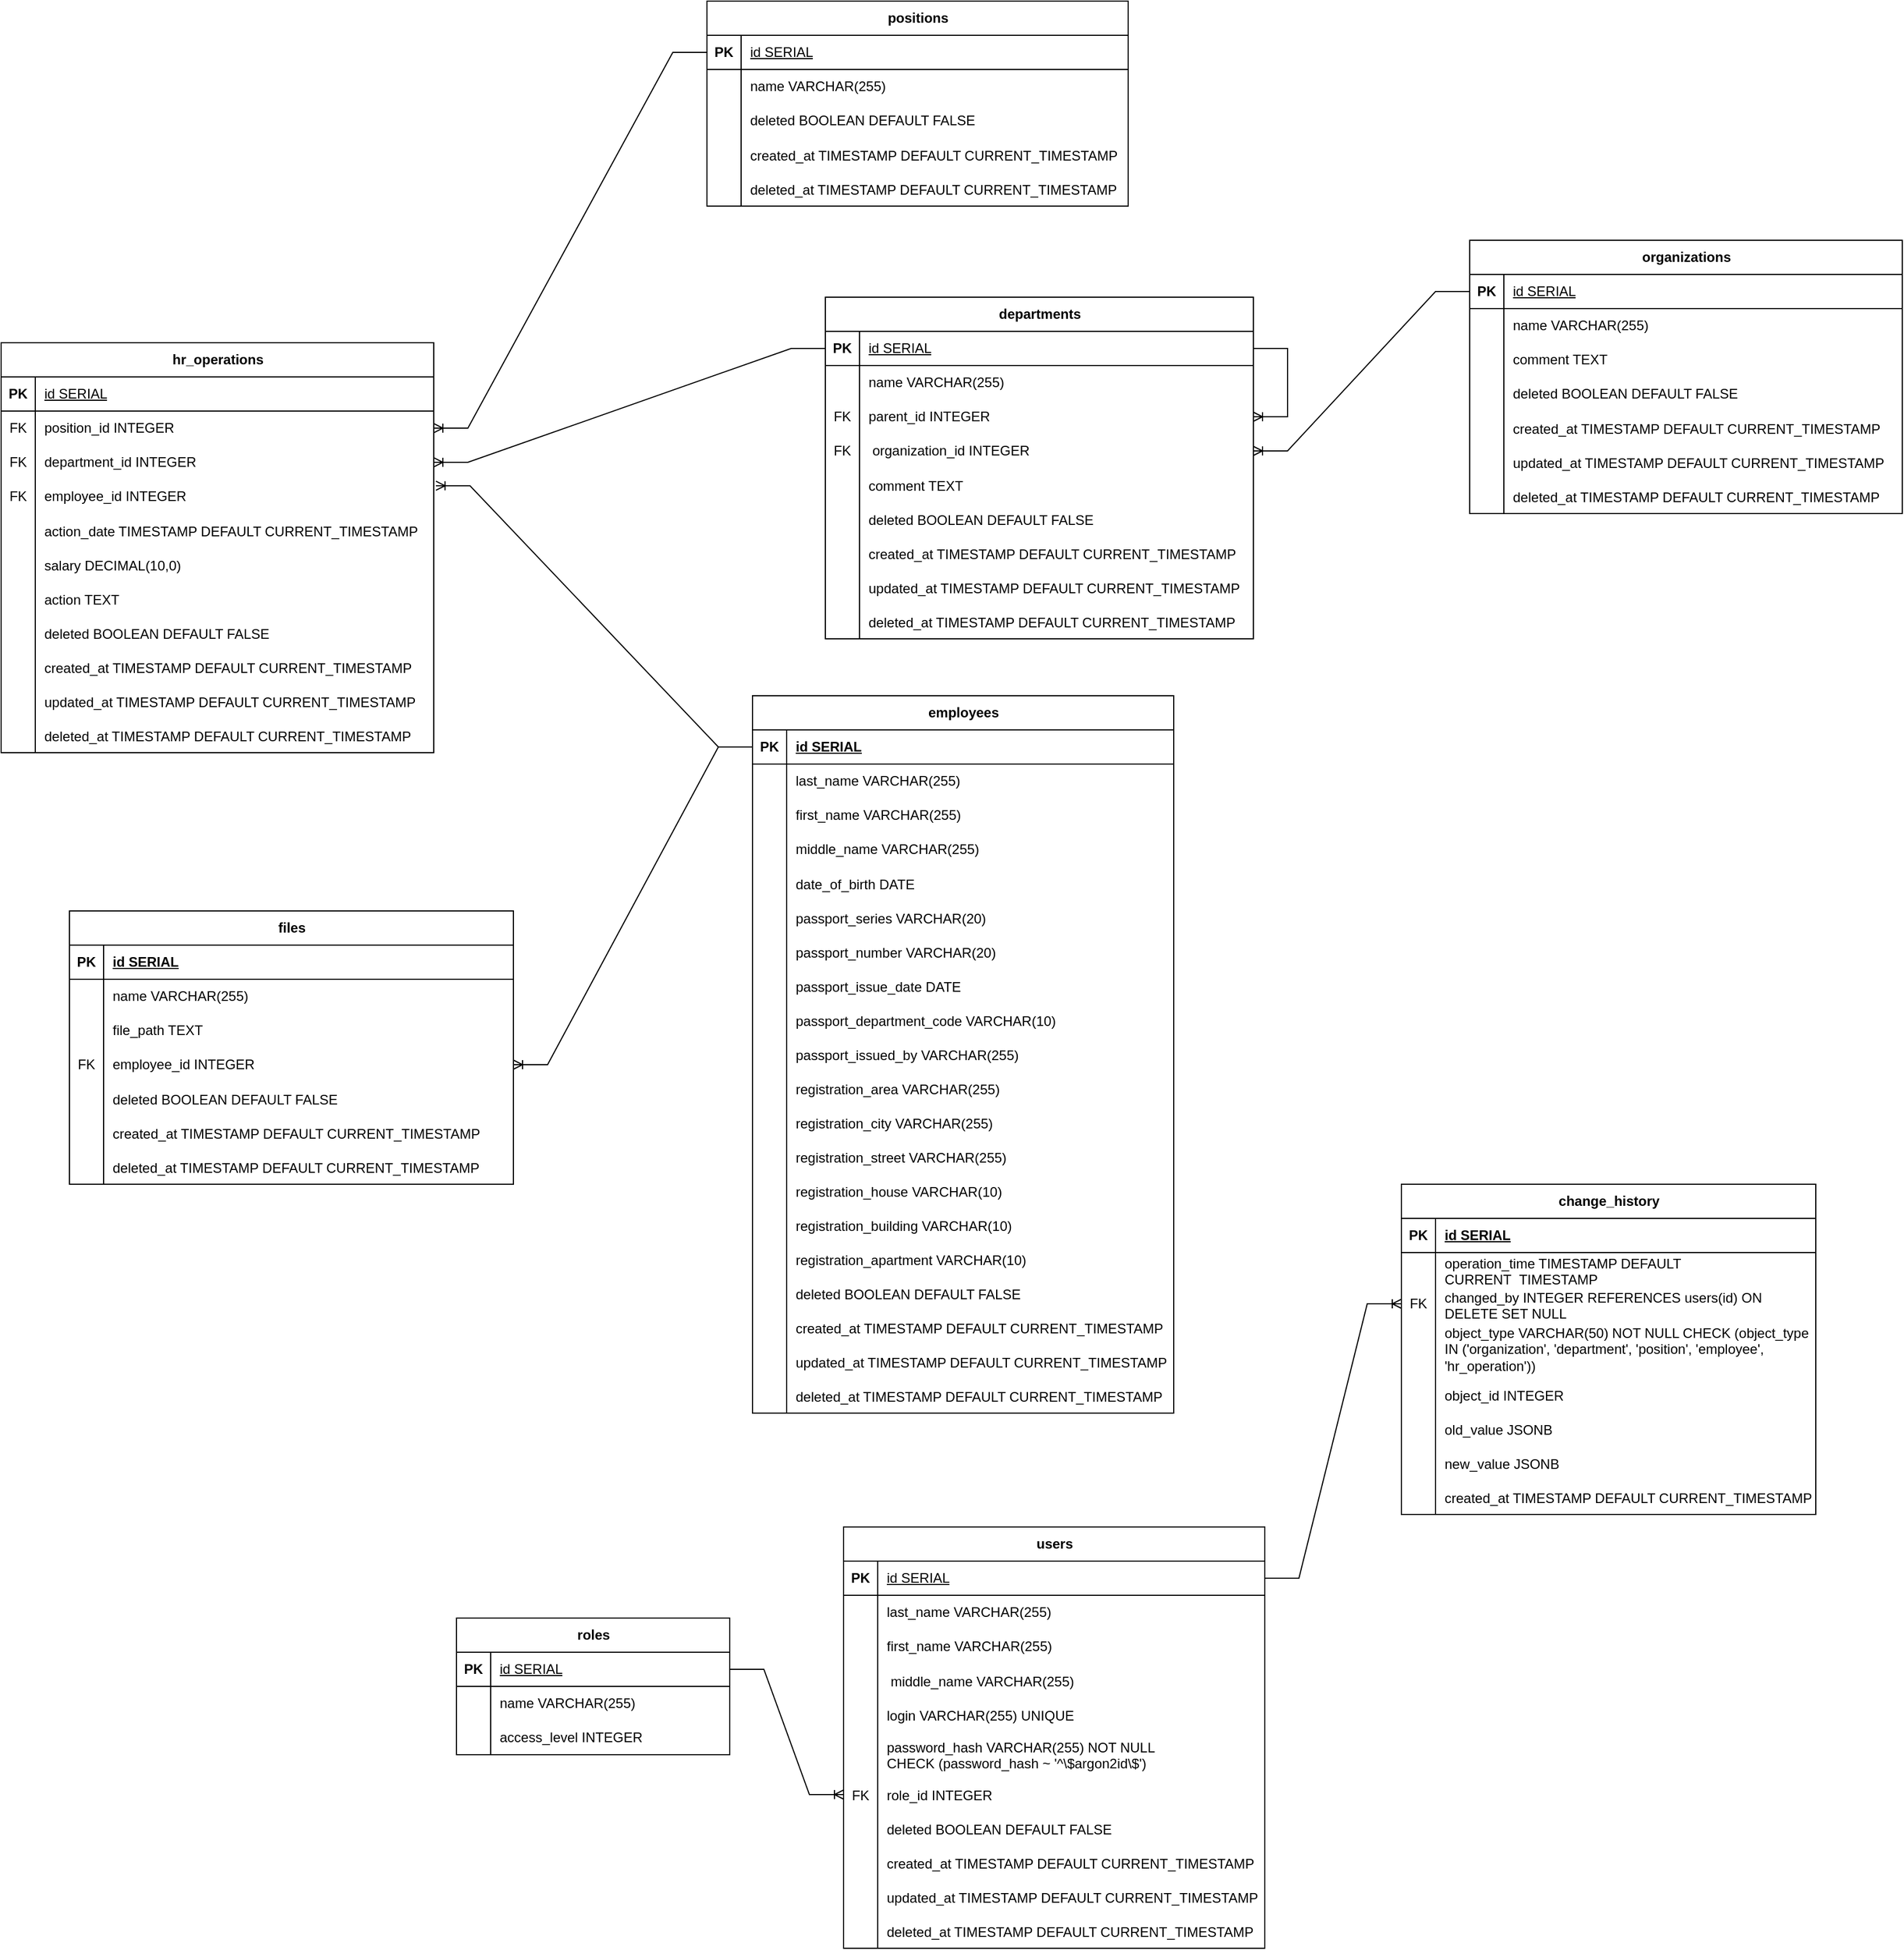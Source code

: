 <mxfile version="26.1.3">
  <diagram name="Страница — 1" id="F6BNLZ5ZItK91s1NyfkN">
    <mxGraphModel dx="3827" dy="1643" grid="1" gridSize="10" guides="1" tooltips="1" connect="1" arrows="1" fold="1" page="1" pageScale="1" pageWidth="827" pageHeight="1169" math="0" shadow="0">
      <root>
        <mxCell id="0" />
        <mxCell id="1" parent="0" />
        <mxCell id="EZfQebRX8oi7bKWFrP2A-69" value="organizations" style="shape=table;startSize=30;container=1;collapsible=1;childLayout=tableLayout;fixedRows=1;rowLines=0;fontStyle=1;align=center;resizeLast=1;html=1;" parent="1" vertex="1">
          <mxGeometry x="980" y="400" width="380" height="240" as="geometry" />
        </mxCell>
        <mxCell id="EZfQebRX8oi7bKWFrP2A-70" value="" style="shape=tableRow;horizontal=0;startSize=0;swimlaneHead=0;swimlaneBody=0;fillColor=none;collapsible=0;dropTarget=0;points=[[0,0.5],[1,0.5]];portConstraint=eastwest;top=0;left=0;right=0;bottom=1;" parent="EZfQebRX8oi7bKWFrP2A-69" vertex="1">
          <mxGeometry y="30" width="380" height="30" as="geometry" />
        </mxCell>
        <mxCell id="EZfQebRX8oi7bKWFrP2A-71" value="PK" style="shape=partialRectangle;connectable=0;fillColor=none;top=0;left=0;bottom=0;right=0;fontStyle=1;overflow=hidden;whiteSpace=wrap;html=1;" parent="EZfQebRX8oi7bKWFrP2A-70" vertex="1">
          <mxGeometry width="30" height="30" as="geometry">
            <mxRectangle width="30" height="30" as="alternateBounds" />
          </mxGeometry>
        </mxCell>
        <mxCell id="EZfQebRX8oi7bKWFrP2A-72" value="&lt;span style=&quot;font-weight: 400;&quot;&gt;id SERIAL&lt;/span&gt;" style="shape=partialRectangle;connectable=0;fillColor=none;top=0;left=0;bottom=0;right=0;align=left;spacingLeft=6;fontStyle=5;overflow=hidden;whiteSpace=wrap;html=1;" parent="EZfQebRX8oi7bKWFrP2A-70" vertex="1">
          <mxGeometry x="30" width="350" height="30" as="geometry">
            <mxRectangle width="350" height="30" as="alternateBounds" />
          </mxGeometry>
        </mxCell>
        <mxCell id="EZfQebRX8oi7bKWFrP2A-73" value="" style="shape=tableRow;horizontal=0;startSize=0;swimlaneHead=0;swimlaneBody=0;fillColor=none;collapsible=0;dropTarget=0;points=[[0,0.5],[1,0.5]];portConstraint=eastwest;top=0;left=0;right=0;bottom=0;" parent="EZfQebRX8oi7bKWFrP2A-69" vertex="1">
          <mxGeometry y="60" width="380" height="30" as="geometry" />
        </mxCell>
        <mxCell id="EZfQebRX8oi7bKWFrP2A-74" value="" style="shape=partialRectangle;connectable=0;fillColor=none;top=0;left=0;bottom=0;right=0;editable=1;overflow=hidden;whiteSpace=wrap;html=1;" parent="EZfQebRX8oi7bKWFrP2A-73" vertex="1">
          <mxGeometry width="30" height="30" as="geometry">
            <mxRectangle width="30" height="30" as="alternateBounds" />
          </mxGeometry>
        </mxCell>
        <mxCell id="EZfQebRX8oi7bKWFrP2A-75" value="name VARCHAR(255)" style="shape=partialRectangle;connectable=0;fillColor=none;top=0;left=0;bottom=0;right=0;align=left;spacingLeft=6;overflow=hidden;whiteSpace=wrap;html=1;" parent="EZfQebRX8oi7bKWFrP2A-73" vertex="1">
          <mxGeometry x="30" width="350" height="30" as="geometry">
            <mxRectangle width="350" height="30" as="alternateBounds" />
          </mxGeometry>
        </mxCell>
        <mxCell id="EZfQebRX8oi7bKWFrP2A-76" value="" style="shape=tableRow;horizontal=0;startSize=0;swimlaneHead=0;swimlaneBody=0;fillColor=none;collapsible=0;dropTarget=0;points=[[0,0.5],[1,0.5]];portConstraint=eastwest;top=0;left=0;right=0;bottom=0;" parent="EZfQebRX8oi7bKWFrP2A-69" vertex="1">
          <mxGeometry y="90" width="380" height="30" as="geometry" />
        </mxCell>
        <mxCell id="EZfQebRX8oi7bKWFrP2A-77" value="" style="shape=partialRectangle;connectable=0;fillColor=none;top=0;left=0;bottom=0;right=0;editable=1;overflow=hidden;whiteSpace=wrap;html=1;" parent="EZfQebRX8oi7bKWFrP2A-76" vertex="1">
          <mxGeometry width="30" height="30" as="geometry">
            <mxRectangle width="30" height="30" as="alternateBounds" />
          </mxGeometry>
        </mxCell>
        <mxCell id="EZfQebRX8oi7bKWFrP2A-78" value="comment TEXT" style="shape=partialRectangle;connectable=0;fillColor=none;top=0;left=0;bottom=0;right=0;align=left;spacingLeft=6;overflow=hidden;whiteSpace=wrap;html=1;" parent="EZfQebRX8oi7bKWFrP2A-76" vertex="1">
          <mxGeometry x="30" width="350" height="30" as="geometry">
            <mxRectangle width="350" height="30" as="alternateBounds" />
          </mxGeometry>
        </mxCell>
        <mxCell id="EZfQebRX8oi7bKWFrP2A-79" value="" style="shape=tableRow;horizontal=0;startSize=0;swimlaneHead=0;swimlaneBody=0;fillColor=none;collapsible=0;dropTarget=0;points=[[0,0.5],[1,0.5]];portConstraint=eastwest;top=0;left=0;right=0;bottom=0;" parent="EZfQebRX8oi7bKWFrP2A-69" vertex="1">
          <mxGeometry y="120" width="380" height="30" as="geometry" />
        </mxCell>
        <mxCell id="EZfQebRX8oi7bKWFrP2A-80" value="" style="shape=partialRectangle;connectable=0;fillColor=none;top=0;left=0;bottom=0;right=0;editable=1;overflow=hidden;whiteSpace=wrap;html=1;" parent="EZfQebRX8oi7bKWFrP2A-79" vertex="1">
          <mxGeometry width="30" height="30" as="geometry">
            <mxRectangle width="30" height="30" as="alternateBounds" />
          </mxGeometry>
        </mxCell>
        <mxCell id="EZfQebRX8oi7bKWFrP2A-81" value="&lt;span style=&quot;text-wrap-mode: nowrap;&quot;&gt;deleted BOOLEAN DEFAULT FALSE&lt;/span&gt;" style="shape=partialRectangle;connectable=0;fillColor=none;top=0;left=0;bottom=0;right=0;align=left;spacingLeft=6;overflow=hidden;whiteSpace=wrap;html=1;" parent="EZfQebRX8oi7bKWFrP2A-79" vertex="1">
          <mxGeometry x="30" width="350" height="30" as="geometry">
            <mxRectangle width="350" height="30" as="alternateBounds" />
          </mxGeometry>
        </mxCell>
        <mxCell id="hX5FZRr7TP-MQtU7kQyp-1" value="" style="shape=tableRow;horizontal=0;startSize=0;swimlaneHead=0;swimlaneBody=0;fillColor=none;collapsible=0;dropTarget=0;points=[[0,0.5],[1,0.5]];portConstraint=eastwest;top=0;left=0;right=0;bottom=0;" vertex="1" parent="EZfQebRX8oi7bKWFrP2A-69">
          <mxGeometry y="150" width="380" height="30" as="geometry" />
        </mxCell>
        <mxCell id="hX5FZRr7TP-MQtU7kQyp-2" value="" style="shape=partialRectangle;connectable=0;fillColor=none;top=0;left=0;bottom=0;right=0;editable=1;overflow=hidden;" vertex="1" parent="hX5FZRr7TP-MQtU7kQyp-1">
          <mxGeometry width="30" height="30" as="geometry">
            <mxRectangle width="30" height="30" as="alternateBounds" />
          </mxGeometry>
        </mxCell>
        <mxCell id="hX5FZRr7TP-MQtU7kQyp-3" value="created_at TIMESTAMP DEFAULT CURRENT_TIMESTAMP" style="shape=partialRectangle;connectable=0;fillColor=none;top=0;left=0;bottom=0;right=0;align=left;spacingLeft=6;overflow=hidden;" vertex="1" parent="hX5FZRr7TP-MQtU7kQyp-1">
          <mxGeometry x="30" width="350" height="30" as="geometry">
            <mxRectangle width="350" height="30" as="alternateBounds" />
          </mxGeometry>
        </mxCell>
        <mxCell id="hX5FZRr7TP-MQtU7kQyp-4" value="" style="shape=tableRow;horizontal=0;startSize=0;swimlaneHead=0;swimlaneBody=0;fillColor=none;collapsible=0;dropTarget=0;points=[[0,0.5],[1,0.5]];portConstraint=eastwest;top=0;left=0;right=0;bottom=0;" vertex="1" parent="EZfQebRX8oi7bKWFrP2A-69">
          <mxGeometry y="180" width="380" height="30" as="geometry" />
        </mxCell>
        <mxCell id="hX5FZRr7TP-MQtU7kQyp-5" value="" style="shape=partialRectangle;connectable=0;fillColor=none;top=0;left=0;bottom=0;right=0;editable=1;overflow=hidden;" vertex="1" parent="hX5FZRr7TP-MQtU7kQyp-4">
          <mxGeometry width="30" height="30" as="geometry">
            <mxRectangle width="30" height="30" as="alternateBounds" />
          </mxGeometry>
        </mxCell>
        <mxCell id="hX5FZRr7TP-MQtU7kQyp-6" value="updated_at TIMESTAMP DEFAULT CURRENT_TIMESTAMP" style="shape=partialRectangle;connectable=0;fillColor=none;top=0;left=0;bottom=0;right=0;align=left;spacingLeft=6;overflow=hidden;" vertex="1" parent="hX5FZRr7TP-MQtU7kQyp-4">
          <mxGeometry x="30" width="350" height="30" as="geometry">
            <mxRectangle width="350" height="30" as="alternateBounds" />
          </mxGeometry>
        </mxCell>
        <mxCell id="hX5FZRr7TP-MQtU7kQyp-7" value="" style="shape=tableRow;horizontal=0;startSize=0;swimlaneHead=0;swimlaneBody=0;fillColor=none;collapsible=0;dropTarget=0;points=[[0,0.5],[1,0.5]];portConstraint=eastwest;top=0;left=0;right=0;bottom=0;" vertex="1" parent="EZfQebRX8oi7bKWFrP2A-69">
          <mxGeometry y="210" width="380" height="30" as="geometry" />
        </mxCell>
        <mxCell id="hX5FZRr7TP-MQtU7kQyp-8" value="" style="shape=partialRectangle;connectable=0;fillColor=none;top=0;left=0;bottom=0;right=0;editable=1;overflow=hidden;" vertex="1" parent="hX5FZRr7TP-MQtU7kQyp-7">
          <mxGeometry width="30" height="30" as="geometry">
            <mxRectangle width="30" height="30" as="alternateBounds" />
          </mxGeometry>
        </mxCell>
        <mxCell id="hX5FZRr7TP-MQtU7kQyp-9" value="deleted_at TIMESTAMP DEFAULT CURRENT_TIMESTAMP" style="shape=partialRectangle;connectable=0;fillColor=none;top=0;left=0;bottom=0;right=0;align=left;spacingLeft=6;overflow=hidden;" vertex="1" parent="hX5FZRr7TP-MQtU7kQyp-7">
          <mxGeometry x="30" width="350" height="30" as="geometry">
            <mxRectangle width="350" height="30" as="alternateBounds" />
          </mxGeometry>
        </mxCell>
        <mxCell id="EZfQebRX8oi7bKWFrP2A-82" value="departments" style="shape=table;startSize=30;container=1;collapsible=1;childLayout=tableLayout;fixedRows=1;rowLines=0;fontStyle=1;align=center;resizeLast=1;html=1;" parent="1" vertex="1">
          <mxGeometry x="414" y="450" width="376" height="300" as="geometry" />
        </mxCell>
        <mxCell id="EZfQebRX8oi7bKWFrP2A-83" value="" style="shape=tableRow;horizontal=0;startSize=0;swimlaneHead=0;swimlaneBody=0;fillColor=none;collapsible=0;dropTarget=0;points=[[0,0.5],[1,0.5]];portConstraint=eastwest;top=0;left=0;right=0;bottom=1;" parent="EZfQebRX8oi7bKWFrP2A-82" vertex="1">
          <mxGeometry y="30" width="376" height="30" as="geometry" />
        </mxCell>
        <mxCell id="EZfQebRX8oi7bKWFrP2A-84" value="PK" style="shape=partialRectangle;connectable=0;fillColor=none;top=0;left=0;bottom=0;right=0;fontStyle=1;overflow=hidden;whiteSpace=wrap;html=1;" parent="EZfQebRX8oi7bKWFrP2A-83" vertex="1">
          <mxGeometry width="30" height="30" as="geometry">
            <mxRectangle width="30" height="30" as="alternateBounds" />
          </mxGeometry>
        </mxCell>
        <mxCell id="EZfQebRX8oi7bKWFrP2A-85" value="&lt;span style=&quot;font-weight: 400;&quot;&gt;id SERIAL&lt;/span&gt;" style="shape=partialRectangle;connectable=0;fillColor=none;top=0;left=0;bottom=0;right=0;align=left;spacingLeft=6;fontStyle=5;overflow=hidden;whiteSpace=wrap;html=1;" parent="EZfQebRX8oi7bKWFrP2A-83" vertex="1">
          <mxGeometry x="30" width="346" height="30" as="geometry">
            <mxRectangle width="346" height="30" as="alternateBounds" />
          </mxGeometry>
        </mxCell>
        <mxCell id="EZfQebRX8oi7bKWFrP2A-86" value="" style="shape=tableRow;horizontal=0;startSize=0;swimlaneHead=0;swimlaneBody=0;fillColor=none;collapsible=0;dropTarget=0;points=[[0,0.5],[1,0.5]];portConstraint=eastwest;top=0;left=0;right=0;bottom=0;" parent="EZfQebRX8oi7bKWFrP2A-82" vertex="1">
          <mxGeometry y="60" width="376" height="30" as="geometry" />
        </mxCell>
        <mxCell id="EZfQebRX8oi7bKWFrP2A-87" value="" style="shape=partialRectangle;connectable=0;fillColor=none;top=0;left=0;bottom=0;right=0;editable=1;overflow=hidden;whiteSpace=wrap;html=1;" parent="EZfQebRX8oi7bKWFrP2A-86" vertex="1">
          <mxGeometry width="30" height="30" as="geometry">
            <mxRectangle width="30" height="30" as="alternateBounds" />
          </mxGeometry>
        </mxCell>
        <mxCell id="EZfQebRX8oi7bKWFrP2A-88" value="name VARCHAR(255)" style="shape=partialRectangle;connectable=0;fillColor=none;top=0;left=0;bottom=0;right=0;align=left;spacingLeft=6;overflow=hidden;whiteSpace=wrap;html=1;" parent="EZfQebRX8oi7bKWFrP2A-86" vertex="1">
          <mxGeometry x="30" width="346" height="30" as="geometry">
            <mxRectangle width="346" height="30" as="alternateBounds" />
          </mxGeometry>
        </mxCell>
        <mxCell id="EZfQebRX8oi7bKWFrP2A-89" value="" style="shape=tableRow;horizontal=0;startSize=0;swimlaneHead=0;swimlaneBody=0;fillColor=none;collapsible=0;dropTarget=0;points=[[0,0.5],[1,0.5]];portConstraint=eastwest;top=0;left=0;right=0;bottom=0;" parent="EZfQebRX8oi7bKWFrP2A-82" vertex="1">
          <mxGeometry y="90" width="376" height="30" as="geometry" />
        </mxCell>
        <mxCell id="EZfQebRX8oi7bKWFrP2A-90" value="FK" style="shape=partialRectangle;connectable=0;fillColor=none;top=0;left=0;bottom=0;right=0;editable=1;overflow=hidden;whiteSpace=wrap;html=1;" parent="EZfQebRX8oi7bKWFrP2A-89" vertex="1">
          <mxGeometry width="30" height="30" as="geometry">
            <mxRectangle width="30" height="30" as="alternateBounds" />
          </mxGeometry>
        </mxCell>
        <mxCell id="EZfQebRX8oi7bKWFrP2A-91" value="parent_id INTEGER" style="shape=partialRectangle;connectable=0;fillColor=none;top=0;left=0;bottom=0;right=0;align=left;spacingLeft=6;overflow=hidden;whiteSpace=wrap;html=1;" parent="EZfQebRX8oi7bKWFrP2A-89" vertex="1">
          <mxGeometry x="30" width="346" height="30" as="geometry">
            <mxRectangle width="346" height="30" as="alternateBounds" />
          </mxGeometry>
        </mxCell>
        <mxCell id="EZfQebRX8oi7bKWFrP2A-92" value="" style="shape=tableRow;horizontal=0;startSize=0;swimlaneHead=0;swimlaneBody=0;fillColor=none;collapsible=0;dropTarget=0;points=[[0,0.5],[1,0.5]];portConstraint=eastwest;top=0;left=0;right=0;bottom=0;" parent="EZfQebRX8oi7bKWFrP2A-82" vertex="1">
          <mxGeometry y="120" width="376" height="30" as="geometry" />
        </mxCell>
        <mxCell id="EZfQebRX8oi7bKWFrP2A-93" value="FK" style="shape=partialRectangle;connectable=0;fillColor=none;top=0;left=0;bottom=0;right=0;editable=1;overflow=hidden;whiteSpace=wrap;html=1;" parent="EZfQebRX8oi7bKWFrP2A-92" vertex="1">
          <mxGeometry width="30" height="30" as="geometry">
            <mxRectangle width="30" height="30" as="alternateBounds" />
          </mxGeometry>
        </mxCell>
        <mxCell id="EZfQebRX8oi7bKWFrP2A-94" value="&lt;span style=&quot;text-wrap-mode: nowrap;&quot;&gt;&amp;nbsp;organization_id INTEGER&lt;/span&gt;" style="shape=partialRectangle;connectable=0;fillColor=none;top=0;left=0;bottom=0;right=0;align=left;spacingLeft=6;overflow=hidden;whiteSpace=wrap;html=1;" parent="EZfQebRX8oi7bKWFrP2A-92" vertex="1">
          <mxGeometry x="30" width="346" height="30" as="geometry">
            <mxRectangle width="346" height="30" as="alternateBounds" />
          </mxGeometry>
        </mxCell>
        <mxCell id="EZfQebRX8oi7bKWFrP2A-98" value="" style="shape=tableRow;horizontal=0;startSize=0;swimlaneHead=0;swimlaneBody=0;fillColor=none;collapsible=0;dropTarget=0;points=[[0,0.5],[1,0.5]];portConstraint=eastwest;top=0;left=0;right=0;bottom=0;" parent="EZfQebRX8oi7bKWFrP2A-82" vertex="1">
          <mxGeometry y="150" width="376" height="30" as="geometry" />
        </mxCell>
        <mxCell id="EZfQebRX8oi7bKWFrP2A-99" value="" style="shape=partialRectangle;connectable=0;fillColor=none;top=0;left=0;bottom=0;right=0;editable=1;overflow=hidden;" parent="EZfQebRX8oi7bKWFrP2A-98" vertex="1">
          <mxGeometry width="30" height="30" as="geometry">
            <mxRectangle width="30" height="30" as="alternateBounds" />
          </mxGeometry>
        </mxCell>
        <mxCell id="EZfQebRX8oi7bKWFrP2A-100" value="comment TEXT" style="shape=partialRectangle;connectable=0;fillColor=none;top=0;left=0;bottom=0;right=0;align=left;spacingLeft=6;overflow=hidden;" parent="EZfQebRX8oi7bKWFrP2A-98" vertex="1">
          <mxGeometry x="30" width="346" height="30" as="geometry">
            <mxRectangle width="346" height="30" as="alternateBounds" />
          </mxGeometry>
        </mxCell>
        <mxCell id="EZfQebRX8oi7bKWFrP2A-95" value="" style="shape=tableRow;horizontal=0;startSize=0;swimlaneHead=0;swimlaneBody=0;fillColor=none;collapsible=0;dropTarget=0;points=[[0,0.5],[1,0.5]];portConstraint=eastwest;top=0;left=0;right=0;bottom=0;" parent="EZfQebRX8oi7bKWFrP2A-82" vertex="1">
          <mxGeometry y="180" width="376" height="30" as="geometry" />
        </mxCell>
        <mxCell id="EZfQebRX8oi7bKWFrP2A-96" value="" style="shape=partialRectangle;connectable=0;fillColor=none;top=0;left=0;bottom=0;right=0;editable=1;overflow=hidden;" parent="EZfQebRX8oi7bKWFrP2A-95" vertex="1">
          <mxGeometry width="30" height="30" as="geometry">
            <mxRectangle width="30" height="30" as="alternateBounds" />
          </mxGeometry>
        </mxCell>
        <mxCell id="EZfQebRX8oi7bKWFrP2A-97" value="deleted BOOLEAN DEFAULT FALSE" style="shape=partialRectangle;connectable=0;fillColor=none;top=0;left=0;bottom=0;right=0;align=left;spacingLeft=6;overflow=hidden;" parent="EZfQebRX8oi7bKWFrP2A-95" vertex="1">
          <mxGeometry x="30" width="346" height="30" as="geometry">
            <mxRectangle width="346" height="30" as="alternateBounds" />
          </mxGeometry>
        </mxCell>
        <mxCell id="EZfQebRX8oi7bKWFrP2A-101" value="" style="edgeStyle=entityRelationEdgeStyle;fontSize=12;html=1;endArrow=ERoneToMany;rounded=0;entryX=1;entryY=0.5;entryDx=0;entryDy=0;exitX=1;exitY=0.5;exitDx=0;exitDy=0;" parent="EZfQebRX8oi7bKWFrP2A-82" source="EZfQebRX8oi7bKWFrP2A-83" target="EZfQebRX8oi7bKWFrP2A-89" edge="1">
          <mxGeometry width="100" height="100" relative="1" as="geometry">
            <mxPoint x="250" y="160" as="sourcePoint" />
            <mxPoint x="350" y="60" as="targetPoint" />
          </mxGeometry>
        </mxCell>
        <mxCell id="hX5FZRr7TP-MQtU7kQyp-14" value="" style="shape=tableRow;horizontal=0;startSize=0;swimlaneHead=0;swimlaneBody=0;fillColor=none;collapsible=0;dropTarget=0;points=[[0,0.5],[1,0.5]];portConstraint=eastwest;top=0;left=0;right=0;bottom=0;" vertex="1" parent="EZfQebRX8oi7bKWFrP2A-82">
          <mxGeometry y="210" width="376" height="30" as="geometry" />
        </mxCell>
        <mxCell id="hX5FZRr7TP-MQtU7kQyp-15" value="" style="shape=partialRectangle;connectable=0;fillColor=none;top=0;left=0;bottom=0;right=0;editable=1;overflow=hidden;" vertex="1" parent="hX5FZRr7TP-MQtU7kQyp-14">
          <mxGeometry width="30" height="30" as="geometry">
            <mxRectangle width="30" height="30" as="alternateBounds" />
          </mxGeometry>
        </mxCell>
        <mxCell id="hX5FZRr7TP-MQtU7kQyp-16" value="created_at TIMESTAMP DEFAULT CURRENT_TIMESTAMP" style="shape=partialRectangle;connectable=0;fillColor=none;top=0;left=0;bottom=0;right=0;align=left;spacingLeft=6;overflow=hidden;" vertex="1" parent="hX5FZRr7TP-MQtU7kQyp-14">
          <mxGeometry x="30" width="346" height="30" as="geometry">
            <mxRectangle width="346" height="30" as="alternateBounds" />
          </mxGeometry>
        </mxCell>
        <mxCell id="hX5FZRr7TP-MQtU7kQyp-17" value="" style="shape=tableRow;horizontal=0;startSize=0;swimlaneHead=0;swimlaneBody=0;fillColor=none;collapsible=0;dropTarget=0;points=[[0,0.5],[1,0.5]];portConstraint=eastwest;top=0;left=0;right=0;bottom=0;" vertex="1" parent="EZfQebRX8oi7bKWFrP2A-82">
          <mxGeometry y="240" width="376" height="30" as="geometry" />
        </mxCell>
        <mxCell id="hX5FZRr7TP-MQtU7kQyp-18" value="" style="shape=partialRectangle;connectable=0;fillColor=none;top=0;left=0;bottom=0;right=0;editable=1;overflow=hidden;" vertex="1" parent="hX5FZRr7TP-MQtU7kQyp-17">
          <mxGeometry width="30" height="30" as="geometry">
            <mxRectangle width="30" height="30" as="alternateBounds" />
          </mxGeometry>
        </mxCell>
        <mxCell id="hX5FZRr7TP-MQtU7kQyp-19" value="updated_at TIMESTAMP DEFAULT CURRENT_TIMESTAMP" style="shape=partialRectangle;connectable=0;fillColor=none;top=0;left=0;bottom=0;right=0;align=left;spacingLeft=6;overflow=hidden;" vertex="1" parent="hX5FZRr7TP-MQtU7kQyp-17">
          <mxGeometry x="30" width="346" height="30" as="geometry">
            <mxRectangle width="346" height="30" as="alternateBounds" />
          </mxGeometry>
        </mxCell>
        <mxCell id="hX5FZRr7TP-MQtU7kQyp-11" value="" style="shape=tableRow;horizontal=0;startSize=0;swimlaneHead=0;swimlaneBody=0;fillColor=none;collapsible=0;dropTarget=0;points=[[0,0.5],[1,0.5]];portConstraint=eastwest;top=0;left=0;right=0;bottom=0;" vertex="1" parent="EZfQebRX8oi7bKWFrP2A-82">
          <mxGeometry y="270" width="376" height="30" as="geometry" />
        </mxCell>
        <mxCell id="hX5FZRr7TP-MQtU7kQyp-12" value="" style="shape=partialRectangle;connectable=0;fillColor=none;top=0;left=0;bottom=0;right=0;editable=1;overflow=hidden;" vertex="1" parent="hX5FZRr7TP-MQtU7kQyp-11">
          <mxGeometry width="30" height="30" as="geometry">
            <mxRectangle width="30" height="30" as="alternateBounds" />
          </mxGeometry>
        </mxCell>
        <mxCell id="hX5FZRr7TP-MQtU7kQyp-13" value="deleted_at TIMESTAMP DEFAULT CURRENT_TIMESTAMP" style="shape=partialRectangle;connectable=0;fillColor=none;top=0;left=0;bottom=0;right=0;align=left;spacingLeft=6;overflow=hidden;" vertex="1" parent="hX5FZRr7TP-MQtU7kQyp-11">
          <mxGeometry x="30" width="346" height="30" as="geometry">
            <mxRectangle width="346" height="30" as="alternateBounds" />
          </mxGeometry>
        </mxCell>
        <mxCell id="EZfQebRX8oi7bKWFrP2A-102" value="" style="edgeStyle=entityRelationEdgeStyle;fontSize=12;html=1;endArrow=ERoneToMany;rounded=0;entryX=1;entryY=0.5;entryDx=0;entryDy=0;exitX=0;exitY=0.5;exitDx=0;exitDy=0;" parent="1" source="EZfQebRX8oi7bKWFrP2A-70" target="EZfQebRX8oi7bKWFrP2A-92" edge="1">
          <mxGeometry width="100" height="100" relative="1" as="geometry">
            <mxPoint x="630" y="685" as="sourcePoint" />
            <mxPoint x="730" y="585" as="targetPoint" />
          </mxGeometry>
        </mxCell>
        <mxCell id="EZfQebRX8oi7bKWFrP2A-103" value="positions" style="shape=table;startSize=30;container=1;collapsible=1;childLayout=tableLayout;fixedRows=1;rowLines=0;fontStyle=1;align=center;resizeLast=1;html=1;" parent="1" vertex="1">
          <mxGeometry x="310" y="190" width="370" height="180" as="geometry" />
        </mxCell>
        <mxCell id="EZfQebRX8oi7bKWFrP2A-104" value="" style="shape=tableRow;horizontal=0;startSize=0;swimlaneHead=0;swimlaneBody=0;fillColor=none;collapsible=0;dropTarget=0;points=[[0,0.5],[1,0.5]];portConstraint=eastwest;top=0;left=0;right=0;bottom=1;" parent="EZfQebRX8oi7bKWFrP2A-103" vertex="1">
          <mxGeometry y="30" width="370" height="30" as="geometry" />
        </mxCell>
        <mxCell id="EZfQebRX8oi7bKWFrP2A-105" value="PK" style="shape=partialRectangle;connectable=0;fillColor=none;top=0;left=0;bottom=0;right=0;fontStyle=1;overflow=hidden;whiteSpace=wrap;html=1;" parent="EZfQebRX8oi7bKWFrP2A-104" vertex="1">
          <mxGeometry width="30" height="30" as="geometry">
            <mxRectangle width="30" height="30" as="alternateBounds" />
          </mxGeometry>
        </mxCell>
        <mxCell id="EZfQebRX8oi7bKWFrP2A-106" value="&lt;span style=&quot;font-weight: 400;&quot;&gt;id SERIAL&lt;/span&gt;" style="shape=partialRectangle;connectable=0;fillColor=none;top=0;left=0;bottom=0;right=0;align=left;spacingLeft=6;fontStyle=5;overflow=hidden;whiteSpace=wrap;html=1;" parent="EZfQebRX8oi7bKWFrP2A-104" vertex="1">
          <mxGeometry x="30" width="340" height="30" as="geometry">
            <mxRectangle width="340" height="30" as="alternateBounds" />
          </mxGeometry>
        </mxCell>
        <mxCell id="EZfQebRX8oi7bKWFrP2A-107" value="" style="shape=tableRow;horizontal=0;startSize=0;swimlaneHead=0;swimlaneBody=0;fillColor=none;collapsible=0;dropTarget=0;points=[[0,0.5],[1,0.5]];portConstraint=eastwest;top=0;left=0;right=0;bottom=0;" parent="EZfQebRX8oi7bKWFrP2A-103" vertex="1">
          <mxGeometry y="60" width="370" height="30" as="geometry" />
        </mxCell>
        <mxCell id="EZfQebRX8oi7bKWFrP2A-108" value="" style="shape=partialRectangle;connectable=0;fillColor=none;top=0;left=0;bottom=0;right=0;editable=1;overflow=hidden;whiteSpace=wrap;html=1;" parent="EZfQebRX8oi7bKWFrP2A-107" vertex="1">
          <mxGeometry width="30" height="30" as="geometry">
            <mxRectangle width="30" height="30" as="alternateBounds" />
          </mxGeometry>
        </mxCell>
        <mxCell id="EZfQebRX8oi7bKWFrP2A-109" value="name VARCHAR(255)" style="shape=partialRectangle;connectable=0;fillColor=none;top=0;left=0;bottom=0;right=0;align=left;spacingLeft=6;overflow=hidden;whiteSpace=wrap;html=1;" parent="EZfQebRX8oi7bKWFrP2A-107" vertex="1">
          <mxGeometry x="30" width="340" height="30" as="geometry">
            <mxRectangle width="340" height="30" as="alternateBounds" />
          </mxGeometry>
        </mxCell>
        <mxCell id="EZfQebRX8oi7bKWFrP2A-110" value="" style="shape=tableRow;horizontal=0;startSize=0;swimlaneHead=0;swimlaneBody=0;fillColor=none;collapsible=0;dropTarget=0;points=[[0,0.5],[1,0.5]];portConstraint=eastwest;top=0;left=0;right=0;bottom=0;" parent="EZfQebRX8oi7bKWFrP2A-103" vertex="1">
          <mxGeometry y="90" width="370" height="30" as="geometry" />
        </mxCell>
        <mxCell id="EZfQebRX8oi7bKWFrP2A-111" value="" style="shape=partialRectangle;connectable=0;fillColor=none;top=0;left=0;bottom=0;right=0;editable=1;overflow=hidden;whiteSpace=wrap;html=1;" parent="EZfQebRX8oi7bKWFrP2A-110" vertex="1">
          <mxGeometry width="30" height="30" as="geometry">
            <mxRectangle width="30" height="30" as="alternateBounds" />
          </mxGeometry>
        </mxCell>
        <mxCell id="EZfQebRX8oi7bKWFrP2A-112" value="&lt;span style=&quot;text-wrap-mode: nowrap;&quot;&gt;deleted BOOLEAN DEFAULT FALSE&lt;/span&gt;" style="shape=partialRectangle;connectable=0;fillColor=none;top=0;left=0;bottom=0;right=0;align=left;spacingLeft=6;overflow=hidden;whiteSpace=wrap;html=1;" parent="EZfQebRX8oi7bKWFrP2A-110" vertex="1">
          <mxGeometry x="30" width="340" height="30" as="geometry">
            <mxRectangle width="340" height="30" as="alternateBounds" />
          </mxGeometry>
        </mxCell>
        <mxCell id="hX5FZRr7TP-MQtU7kQyp-20" value="" style="shape=tableRow;horizontal=0;startSize=0;swimlaneHead=0;swimlaneBody=0;fillColor=none;collapsible=0;dropTarget=0;points=[[0,0.5],[1,0.5]];portConstraint=eastwest;top=0;left=0;right=0;bottom=0;" vertex="1" parent="EZfQebRX8oi7bKWFrP2A-103">
          <mxGeometry y="120" width="370" height="30" as="geometry" />
        </mxCell>
        <mxCell id="hX5FZRr7TP-MQtU7kQyp-21" value="" style="shape=partialRectangle;connectable=0;fillColor=none;top=0;left=0;bottom=0;right=0;editable=1;overflow=hidden;" vertex="1" parent="hX5FZRr7TP-MQtU7kQyp-20">
          <mxGeometry width="30" height="30" as="geometry">
            <mxRectangle width="30" height="30" as="alternateBounds" />
          </mxGeometry>
        </mxCell>
        <mxCell id="hX5FZRr7TP-MQtU7kQyp-22" value="created_at TIMESTAMP DEFAULT CURRENT_TIMESTAMP" style="shape=partialRectangle;connectable=0;fillColor=none;top=0;left=0;bottom=0;right=0;align=left;spacingLeft=6;overflow=hidden;" vertex="1" parent="hX5FZRr7TP-MQtU7kQyp-20">
          <mxGeometry x="30" width="340" height="30" as="geometry">
            <mxRectangle width="340" height="30" as="alternateBounds" />
          </mxGeometry>
        </mxCell>
        <mxCell id="hX5FZRr7TP-MQtU7kQyp-23" value="" style="shape=tableRow;horizontal=0;startSize=0;swimlaneHead=0;swimlaneBody=0;fillColor=none;collapsible=0;dropTarget=0;points=[[0,0.5],[1,0.5]];portConstraint=eastwest;top=0;left=0;right=0;bottom=0;" vertex="1" parent="EZfQebRX8oi7bKWFrP2A-103">
          <mxGeometry y="150" width="370" height="30" as="geometry" />
        </mxCell>
        <mxCell id="hX5FZRr7TP-MQtU7kQyp-24" value="" style="shape=partialRectangle;connectable=0;fillColor=none;top=0;left=0;bottom=0;right=0;editable=1;overflow=hidden;" vertex="1" parent="hX5FZRr7TP-MQtU7kQyp-23">
          <mxGeometry width="30" height="30" as="geometry">
            <mxRectangle width="30" height="30" as="alternateBounds" />
          </mxGeometry>
        </mxCell>
        <mxCell id="hX5FZRr7TP-MQtU7kQyp-25" value="deleted_at TIMESTAMP DEFAULT CURRENT_TIMESTAMP" style="shape=partialRectangle;connectable=0;fillColor=none;top=0;left=0;bottom=0;right=0;align=left;spacingLeft=6;overflow=hidden;" vertex="1" parent="hX5FZRr7TP-MQtU7kQyp-23">
          <mxGeometry x="30" width="340" height="30" as="geometry">
            <mxRectangle width="340" height="30" as="alternateBounds" />
          </mxGeometry>
        </mxCell>
        <mxCell id="EZfQebRX8oi7bKWFrP2A-116" value="roles" style="shape=table;startSize=30;container=1;collapsible=1;childLayout=tableLayout;fixedRows=1;rowLines=0;fontStyle=1;align=center;resizeLast=1;html=1;" parent="1" vertex="1">
          <mxGeometry x="90" y="1610" width="240" height="120" as="geometry" />
        </mxCell>
        <mxCell id="EZfQebRX8oi7bKWFrP2A-117" value="" style="shape=tableRow;horizontal=0;startSize=0;swimlaneHead=0;swimlaneBody=0;fillColor=none;collapsible=0;dropTarget=0;points=[[0,0.5],[1,0.5]];portConstraint=eastwest;top=0;left=0;right=0;bottom=1;" parent="EZfQebRX8oi7bKWFrP2A-116" vertex="1">
          <mxGeometry y="30" width="240" height="30" as="geometry" />
        </mxCell>
        <mxCell id="EZfQebRX8oi7bKWFrP2A-118" value="PK" style="shape=partialRectangle;connectable=0;fillColor=none;top=0;left=0;bottom=0;right=0;fontStyle=1;overflow=hidden;whiteSpace=wrap;html=1;" parent="EZfQebRX8oi7bKWFrP2A-117" vertex="1">
          <mxGeometry width="30" height="30" as="geometry">
            <mxRectangle width="30" height="30" as="alternateBounds" />
          </mxGeometry>
        </mxCell>
        <mxCell id="EZfQebRX8oi7bKWFrP2A-119" value="&lt;span style=&quot;font-weight: 400;&quot;&gt;id SERIAL&lt;/span&gt;" style="shape=partialRectangle;connectable=0;fillColor=none;top=0;left=0;bottom=0;right=0;align=left;spacingLeft=6;fontStyle=5;overflow=hidden;whiteSpace=wrap;html=1;" parent="EZfQebRX8oi7bKWFrP2A-117" vertex="1">
          <mxGeometry x="30" width="210" height="30" as="geometry">
            <mxRectangle width="210" height="30" as="alternateBounds" />
          </mxGeometry>
        </mxCell>
        <mxCell id="EZfQebRX8oi7bKWFrP2A-120" value="" style="shape=tableRow;horizontal=0;startSize=0;swimlaneHead=0;swimlaneBody=0;fillColor=none;collapsible=0;dropTarget=0;points=[[0,0.5],[1,0.5]];portConstraint=eastwest;top=0;left=0;right=0;bottom=0;" parent="EZfQebRX8oi7bKWFrP2A-116" vertex="1">
          <mxGeometry y="60" width="240" height="30" as="geometry" />
        </mxCell>
        <mxCell id="EZfQebRX8oi7bKWFrP2A-121" value="" style="shape=partialRectangle;connectable=0;fillColor=none;top=0;left=0;bottom=0;right=0;editable=1;overflow=hidden;whiteSpace=wrap;html=1;" parent="EZfQebRX8oi7bKWFrP2A-120" vertex="1">
          <mxGeometry width="30" height="30" as="geometry">
            <mxRectangle width="30" height="30" as="alternateBounds" />
          </mxGeometry>
        </mxCell>
        <mxCell id="EZfQebRX8oi7bKWFrP2A-122" value="name VARCHAR(255)" style="shape=partialRectangle;connectable=0;fillColor=none;top=0;left=0;bottom=0;right=0;align=left;spacingLeft=6;overflow=hidden;whiteSpace=wrap;html=1;" parent="EZfQebRX8oi7bKWFrP2A-120" vertex="1">
          <mxGeometry x="30" width="210" height="30" as="geometry">
            <mxRectangle width="210" height="30" as="alternateBounds" />
          </mxGeometry>
        </mxCell>
        <mxCell id="EZfQebRX8oi7bKWFrP2A-123" value="" style="shape=tableRow;horizontal=0;startSize=0;swimlaneHead=0;swimlaneBody=0;fillColor=none;collapsible=0;dropTarget=0;points=[[0,0.5],[1,0.5]];portConstraint=eastwest;top=0;left=0;right=0;bottom=0;" parent="EZfQebRX8oi7bKWFrP2A-116" vertex="1">
          <mxGeometry y="90" width="240" height="30" as="geometry" />
        </mxCell>
        <mxCell id="EZfQebRX8oi7bKWFrP2A-124" value="" style="shape=partialRectangle;connectable=0;fillColor=none;top=0;left=0;bottom=0;right=0;editable=1;overflow=hidden;whiteSpace=wrap;html=1;" parent="EZfQebRX8oi7bKWFrP2A-123" vertex="1">
          <mxGeometry width="30" height="30" as="geometry">
            <mxRectangle width="30" height="30" as="alternateBounds" />
          </mxGeometry>
        </mxCell>
        <mxCell id="EZfQebRX8oi7bKWFrP2A-125" value="&lt;span style=&quot;text-wrap-mode: nowrap;&quot;&gt;access_level INTEGER&lt;/span&gt;" style="shape=partialRectangle;connectable=0;fillColor=none;top=0;left=0;bottom=0;right=0;align=left;spacingLeft=6;overflow=hidden;whiteSpace=wrap;html=1;" parent="EZfQebRX8oi7bKWFrP2A-123" vertex="1">
          <mxGeometry x="30" width="210" height="30" as="geometry">
            <mxRectangle width="210" height="30" as="alternateBounds" />
          </mxGeometry>
        </mxCell>
        <mxCell id="EZfQebRX8oi7bKWFrP2A-129" value="hr_operations" style="shape=table;startSize=30;container=1;collapsible=1;childLayout=tableLayout;fixedRows=1;rowLines=0;fontStyle=1;align=center;resizeLast=1;html=1;" parent="1" vertex="1">
          <mxGeometry x="-310" y="490" width="380" height="360" as="geometry" />
        </mxCell>
        <mxCell id="EZfQebRX8oi7bKWFrP2A-130" value="" style="shape=tableRow;horizontal=0;startSize=0;swimlaneHead=0;swimlaneBody=0;fillColor=none;collapsible=0;dropTarget=0;points=[[0,0.5],[1,0.5]];portConstraint=eastwest;top=0;left=0;right=0;bottom=1;" parent="EZfQebRX8oi7bKWFrP2A-129" vertex="1">
          <mxGeometry y="30" width="380" height="30" as="geometry" />
        </mxCell>
        <mxCell id="EZfQebRX8oi7bKWFrP2A-131" value="PK" style="shape=partialRectangle;connectable=0;fillColor=none;top=0;left=0;bottom=0;right=0;fontStyle=1;overflow=hidden;whiteSpace=wrap;html=1;" parent="EZfQebRX8oi7bKWFrP2A-130" vertex="1">
          <mxGeometry width="30" height="30" as="geometry">
            <mxRectangle width="30" height="30" as="alternateBounds" />
          </mxGeometry>
        </mxCell>
        <mxCell id="EZfQebRX8oi7bKWFrP2A-132" value="&lt;span style=&quot;font-weight: 400;&quot;&gt;id SERIAL&lt;/span&gt;" style="shape=partialRectangle;connectable=0;fillColor=none;top=0;left=0;bottom=0;right=0;align=left;spacingLeft=6;fontStyle=5;overflow=hidden;whiteSpace=wrap;html=1;" parent="EZfQebRX8oi7bKWFrP2A-130" vertex="1">
          <mxGeometry x="30" width="350" height="30" as="geometry">
            <mxRectangle width="350" height="30" as="alternateBounds" />
          </mxGeometry>
        </mxCell>
        <mxCell id="EZfQebRX8oi7bKWFrP2A-133" value="" style="shape=tableRow;horizontal=0;startSize=0;swimlaneHead=0;swimlaneBody=0;fillColor=none;collapsible=0;dropTarget=0;points=[[0,0.5],[1,0.5]];portConstraint=eastwest;top=0;left=0;right=0;bottom=0;" parent="EZfQebRX8oi7bKWFrP2A-129" vertex="1">
          <mxGeometry y="60" width="380" height="30" as="geometry" />
        </mxCell>
        <mxCell id="EZfQebRX8oi7bKWFrP2A-134" value="FK" style="shape=partialRectangle;connectable=0;fillColor=none;top=0;left=0;bottom=0;right=0;editable=1;overflow=hidden;whiteSpace=wrap;html=1;" parent="EZfQebRX8oi7bKWFrP2A-133" vertex="1">
          <mxGeometry width="30" height="30" as="geometry">
            <mxRectangle width="30" height="30" as="alternateBounds" />
          </mxGeometry>
        </mxCell>
        <mxCell id="EZfQebRX8oi7bKWFrP2A-135" value="position_id INTEGER" style="shape=partialRectangle;connectable=0;fillColor=none;top=0;left=0;bottom=0;right=0;align=left;spacingLeft=6;overflow=hidden;whiteSpace=wrap;html=1;" parent="EZfQebRX8oi7bKWFrP2A-133" vertex="1">
          <mxGeometry x="30" width="350" height="30" as="geometry">
            <mxRectangle width="350" height="30" as="alternateBounds" />
          </mxGeometry>
        </mxCell>
        <mxCell id="EZfQebRX8oi7bKWFrP2A-136" value="" style="shape=tableRow;horizontal=0;startSize=0;swimlaneHead=0;swimlaneBody=0;fillColor=none;collapsible=0;dropTarget=0;points=[[0,0.5],[1,0.5]];portConstraint=eastwest;top=0;left=0;right=0;bottom=0;" parent="EZfQebRX8oi7bKWFrP2A-129" vertex="1">
          <mxGeometry y="90" width="380" height="30" as="geometry" />
        </mxCell>
        <mxCell id="EZfQebRX8oi7bKWFrP2A-137" value="FK" style="shape=partialRectangle;connectable=0;fillColor=none;top=0;left=0;bottom=0;right=0;editable=1;overflow=hidden;whiteSpace=wrap;html=1;" parent="EZfQebRX8oi7bKWFrP2A-136" vertex="1">
          <mxGeometry width="30" height="30" as="geometry">
            <mxRectangle width="30" height="30" as="alternateBounds" />
          </mxGeometry>
        </mxCell>
        <mxCell id="EZfQebRX8oi7bKWFrP2A-138" value="department_id INTEGER" style="shape=partialRectangle;connectable=0;fillColor=none;top=0;left=0;bottom=0;right=0;align=left;spacingLeft=6;overflow=hidden;whiteSpace=wrap;html=1;" parent="EZfQebRX8oi7bKWFrP2A-136" vertex="1">
          <mxGeometry x="30" width="350" height="30" as="geometry">
            <mxRectangle width="350" height="30" as="alternateBounds" />
          </mxGeometry>
        </mxCell>
        <mxCell id="EZfQebRX8oi7bKWFrP2A-139" value="" style="shape=tableRow;horizontal=0;startSize=0;swimlaneHead=0;swimlaneBody=0;fillColor=none;collapsible=0;dropTarget=0;points=[[0,0.5],[1,0.5]];portConstraint=eastwest;top=0;left=0;right=0;bottom=0;" parent="EZfQebRX8oi7bKWFrP2A-129" vertex="1">
          <mxGeometry y="120" width="380" height="30" as="geometry" />
        </mxCell>
        <mxCell id="EZfQebRX8oi7bKWFrP2A-140" value="FK" style="shape=partialRectangle;connectable=0;fillColor=none;top=0;left=0;bottom=0;right=0;editable=1;overflow=hidden;whiteSpace=wrap;html=1;" parent="EZfQebRX8oi7bKWFrP2A-139" vertex="1">
          <mxGeometry width="30" height="30" as="geometry">
            <mxRectangle width="30" height="30" as="alternateBounds" />
          </mxGeometry>
        </mxCell>
        <mxCell id="EZfQebRX8oi7bKWFrP2A-141" value="employee_id INTEGER" style="shape=partialRectangle;connectable=0;fillColor=none;top=0;left=0;bottom=0;right=0;align=left;spacingLeft=6;overflow=hidden;whiteSpace=wrap;html=1;" parent="EZfQebRX8oi7bKWFrP2A-139" vertex="1">
          <mxGeometry x="30" width="350" height="30" as="geometry">
            <mxRectangle width="350" height="30" as="alternateBounds" />
          </mxGeometry>
        </mxCell>
        <mxCell id="EZfQebRX8oi7bKWFrP2A-142" value="" style="shape=tableRow;horizontal=0;startSize=0;swimlaneHead=0;swimlaneBody=0;fillColor=none;collapsible=0;dropTarget=0;points=[[0,0.5],[1,0.5]];portConstraint=eastwest;top=0;left=0;right=0;bottom=0;" parent="EZfQebRX8oi7bKWFrP2A-129" vertex="1">
          <mxGeometry y="150" width="380" height="30" as="geometry" />
        </mxCell>
        <mxCell id="EZfQebRX8oi7bKWFrP2A-143" value="" style="shape=partialRectangle;connectable=0;fillColor=none;top=0;left=0;bottom=0;right=0;editable=1;overflow=hidden;" parent="EZfQebRX8oi7bKWFrP2A-142" vertex="1">
          <mxGeometry width="30" height="30" as="geometry">
            <mxRectangle width="30" height="30" as="alternateBounds" />
          </mxGeometry>
        </mxCell>
        <mxCell id="EZfQebRX8oi7bKWFrP2A-144" value="action_date TIMESTAMP DEFAULT CURRENT_TIMESTAMP" style="shape=partialRectangle;connectable=0;fillColor=none;top=0;left=0;bottom=0;right=0;align=left;spacingLeft=6;overflow=hidden;" parent="EZfQebRX8oi7bKWFrP2A-142" vertex="1">
          <mxGeometry x="30" width="350" height="30" as="geometry">
            <mxRectangle width="350" height="30" as="alternateBounds" />
          </mxGeometry>
        </mxCell>
        <mxCell id="EZfQebRX8oi7bKWFrP2A-145" value="" style="shape=tableRow;horizontal=0;startSize=0;swimlaneHead=0;swimlaneBody=0;fillColor=none;collapsible=0;dropTarget=0;points=[[0,0.5],[1,0.5]];portConstraint=eastwest;top=0;left=0;right=0;bottom=0;" parent="EZfQebRX8oi7bKWFrP2A-129" vertex="1">
          <mxGeometry y="180" width="380" height="30" as="geometry" />
        </mxCell>
        <mxCell id="EZfQebRX8oi7bKWFrP2A-146" value="" style="shape=partialRectangle;connectable=0;fillColor=none;top=0;left=0;bottom=0;right=0;editable=1;overflow=hidden;" parent="EZfQebRX8oi7bKWFrP2A-145" vertex="1">
          <mxGeometry width="30" height="30" as="geometry">
            <mxRectangle width="30" height="30" as="alternateBounds" />
          </mxGeometry>
        </mxCell>
        <mxCell id="EZfQebRX8oi7bKWFrP2A-147" value="salary DECIMAL(10,0)" style="shape=partialRectangle;connectable=0;fillColor=none;top=0;left=0;bottom=0;right=0;align=left;spacingLeft=6;overflow=hidden;" parent="EZfQebRX8oi7bKWFrP2A-145" vertex="1">
          <mxGeometry x="30" width="350" height="30" as="geometry">
            <mxRectangle width="350" height="30" as="alternateBounds" />
          </mxGeometry>
        </mxCell>
        <mxCell id="EZfQebRX8oi7bKWFrP2A-148" value="" style="shape=tableRow;horizontal=0;startSize=0;swimlaneHead=0;swimlaneBody=0;fillColor=none;collapsible=0;dropTarget=0;points=[[0,0.5],[1,0.5]];portConstraint=eastwest;top=0;left=0;right=0;bottom=0;" parent="EZfQebRX8oi7bKWFrP2A-129" vertex="1">
          <mxGeometry y="210" width="380" height="30" as="geometry" />
        </mxCell>
        <mxCell id="EZfQebRX8oi7bKWFrP2A-149" value="" style="shape=partialRectangle;connectable=0;fillColor=none;top=0;left=0;bottom=0;right=0;editable=1;overflow=hidden;" parent="EZfQebRX8oi7bKWFrP2A-148" vertex="1">
          <mxGeometry width="30" height="30" as="geometry">
            <mxRectangle width="30" height="30" as="alternateBounds" />
          </mxGeometry>
        </mxCell>
        <mxCell id="EZfQebRX8oi7bKWFrP2A-150" value="action TEXT" style="shape=partialRectangle;connectable=0;fillColor=none;top=0;left=0;bottom=0;right=0;align=left;spacingLeft=6;overflow=hidden;" parent="EZfQebRX8oi7bKWFrP2A-148" vertex="1">
          <mxGeometry x="30" width="350" height="30" as="geometry">
            <mxRectangle width="350" height="30" as="alternateBounds" />
          </mxGeometry>
        </mxCell>
        <mxCell id="EZfQebRX8oi7bKWFrP2A-151" value="" style="shape=tableRow;horizontal=0;startSize=0;swimlaneHead=0;swimlaneBody=0;fillColor=none;collapsible=0;dropTarget=0;points=[[0,0.5],[1,0.5]];portConstraint=eastwest;top=0;left=0;right=0;bottom=0;" parent="EZfQebRX8oi7bKWFrP2A-129" vertex="1">
          <mxGeometry y="240" width="380" height="30" as="geometry" />
        </mxCell>
        <mxCell id="EZfQebRX8oi7bKWFrP2A-152" value="" style="shape=partialRectangle;connectable=0;fillColor=none;top=0;left=0;bottom=0;right=0;editable=1;overflow=hidden;" parent="EZfQebRX8oi7bKWFrP2A-151" vertex="1">
          <mxGeometry width="30" height="30" as="geometry">
            <mxRectangle width="30" height="30" as="alternateBounds" />
          </mxGeometry>
        </mxCell>
        <mxCell id="EZfQebRX8oi7bKWFrP2A-153" value="deleted BOOLEAN DEFAULT FALSE" style="shape=partialRectangle;connectable=0;fillColor=none;top=0;left=0;bottom=0;right=0;align=left;spacingLeft=6;overflow=hidden;" parent="EZfQebRX8oi7bKWFrP2A-151" vertex="1">
          <mxGeometry x="30" width="350" height="30" as="geometry">
            <mxRectangle width="350" height="30" as="alternateBounds" />
          </mxGeometry>
        </mxCell>
        <mxCell id="hX5FZRr7TP-MQtU7kQyp-26" value="" style="shape=tableRow;horizontal=0;startSize=0;swimlaneHead=0;swimlaneBody=0;fillColor=none;collapsible=0;dropTarget=0;points=[[0,0.5],[1,0.5]];portConstraint=eastwest;top=0;left=0;right=0;bottom=0;" vertex="1" parent="EZfQebRX8oi7bKWFrP2A-129">
          <mxGeometry y="270" width="380" height="30" as="geometry" />
        </mxCell>
        <mxCell id="hX5FZRr7TP-MQtU7kQyp-27" value="" style="shape=partialRectangle;connectable=0;fillColor=none;top=0;left=0;bottom=0;right=0;editable=1;overflow=hidden;" vertex="1" parent="hX5FZRr7TP-MQtU7kQyp-26">
          <mxGeometry width="30" height="30" as="geometry">
            <mxRectangle width="30" height="30" as="alternateBounds" />
          </mxGeometry>
        </mxCell>
        <mxCell id="hX5FZRr7TP-MQtU7kQyp-28" value="created_at TIMESTAMP DEFAULT CURRENT_TIMESTAMP" style="shape=partialRectangle;connectable=0;fillColor=none;top=0;left=0;bottom=0;right=0;align=left;spacingLeft=6;overflow=hidden;" vertex="1" parent="hX5FZRr7TP-MQtU7kQyp-26">
          <mxGeometry x="30" width="350" height="30" as="geometry">
            <mxRectangle width="350" height="30" as="alternateBounds" />
          </mxGeometry>
        </mxCell>
        <mxCell id="hX5FZRr7TP-MQtU7kQyp-32" value="" style="shape=tableRow;horizontal=0;startSize=0;swimlaneHead=0;swimlaneBody=0;fillColor=none;collapsible=0;dropTarget=0;points=[[0,0.5],[1,0.5]];portConstraint=eastwest;top=0;left=0;right=0;bottom=0;" vertex="1" parent="EZfQebRX8oi7bKWFrP2A-129">
          <mxGeometry y="300" width="380" height="30" as="geometry" />
        </mxCell>
        <mxCell id="hX5FZRr7TP-MQtU7kQyp-33" value="" style="shape=partialRectangle;connectable=0;fillColor=none;top=0;left=0;bottom=0;right=0;editable=1;overflow=hidden;" vertex="1" parent="hX5FZRr7TP-MQtU7kQyp-32">
          <mxGeometry width="30" height="30" as="geometry">
            <mxRectangle width="30" height="30" as="alternateBounds" />
          </mxGeometry>
        </mxCell>
        <mxCell id="hX5FZRr7TP-MQtU7kQyp-34" value="updated_at TIMESTAMP DEFAULT CURRENT_TIMESTAMP" style="shape=partialRectangle;connectable=0;fillColor=none;top=0;left=0;bottom=0;right=0;align=left;spacingLeft=6;overflow=hidden;" vertex="1" parent="hX5FZRr7TP-MQtU7kQyp-32">
          <mxGeometry x="30" width="350" height="30" as="geometry">
            <mxRectangle width="350" height="30" as="alternateBounds" />
          </mxGeometry>
        </mxCell>
        <mxCell id="hX5FZRr7TP-MQtU7kQyp-29" value="" style="shape=tableRow;horizontal=0;startSize=0;swimlaneHead=0;swimlaneBody=0;fillColor=none;collapsible=0;dropTarget=0;points=[[0,0.5],[1,0.5]];portConstraint=eastwest;top=0;left=0;right=0;bottom=0;" vertex="1" parent="EZfQebRX8oi7bKWFrP2A-129">
          <mxGeometry y="330" width="380" height="30" as="geometry" />
        </mxCell>
        <mxCell id="hX5FZRr7TP-MQtU7kQyp-30" value="" style="shape=partialRectangle;connectable=0;fillColor=none;top=0;left=0;bottom=0;right=0;editable=1;overflow=hidden;" vertex="1" parent="hX5FZRr7TP-MQtU7kQyp-29">
          <mxGeometry width="30" height="30" as="geometry">
            <mxRectangle width="30" height="30" as="alternateBounds" />
          </mxGeometry>
        </mxCell>
        <mxCell id="hX5FZRr7TP-MQtU7kQyp-31" value="deleted_at TIMESTAMP DEFAULT CURRENT_TIMESTAMP" style="shape=partialRectangle;connectable=0;fillColor=none;top=0;left=0;bottom=0;right=0;align=left;spacingLeft=6;overflow=hidden;" vertex="1" parent="hX5FZRr7TP-MQtU7kQyp-29">
          <mxGeometry x="30" width="350" height="30" as="geometry">
            <mxRectangle width="350" height="30" as="alternateBounds" />
          </mxGeometry>
        </mxCell>
        <mxCell id="EZfQebRX8oi7bKWFrP2A-154" value="" style="edgeStyle=entityRelationEdgeStyle;fontSize=12;html=1;endArrow=ERoneToMany;rounded=0;entryX=1;entryY=0.5;entryDx=0;entryDy=0;exitX=0;exitY=0.5;exitDx=0;exitDy=0;" parent="1" source="EZfQebRX8oi7bKWFrP2A-83" target="EZfQebRX8oi7bKWFrP2A-136" edge="1">
          <mxGeometry width="100" height="100" relative="1" as="geometry">
            <mxPoint x="260" y="605" as="sourcePoint" />
            <mxPoint x="360" y="505" as="targetPoint" />
            <Array as="points">
              <mxPoint x="180" y="615" />
            </Array>
          </mxGeometry>
        </mxCell>
        <mxCell id="EZfQebRX8oi7bKWFrP2A-155" value="" style="edgeStyle=entityRelationEdgeStyle;fontSize=12;html=1;endArrow=ERoneToMany;rounded=0;entryX=1;entryY=0.5;entryDx=0;entryDy=0;exitX=0;exitY=0.5;exitDx=0;exitDy=0;" parent="1" source="EZfQebRX8oi7bKWFrP2A-104" target="EZfQebRX8oi7bKWFrP2A-133" edge="1">
          <mxGeometry width="100" height="100" relative="1" as="geometry">
            <mxPoint x="300" y="410" as="sourcePoint" />
            <mxPoint x="370" y="770" as="targetPoint" />
          </mxGeometry>
        </mxCell>
        <mxCell id="EZfQebRX8oi7bKWFrP2A-156" value="employees" style="shape=table;startSize=30;container=1;collapsible=1;childLayout=tableLayout;fixedRows=1;rowLines=0;fontStyle=1;align=center;resizeLast=1;html=1;" parent="1" vertex="1">
          <mxGeometry x="350" y="800" width="370" height="630" as="geometry" />
        </mxCell>
        <mxCell id="EZfQebRX8oi7bKWFrP2A-157" value="" style="shape=tableRow;horizontal=0;startSize=0;swimlaneHead=0;swimlaneBody=0;fillColor=none;collapsible=0;dropTarget=0;points=[[0,0.5],[1,0.5]];portConstraint=eastwest;top=0;left=0;right=0;bottom=1;" parent="EZfQebRX8oi7bKWFrP2A-156" vertex="1">
          <mxGeometry y="30" width="370" height="30" as="geometry" />
        </mxCell>
        <mxCell id="EZfQebRX8oi7bKWFrP2A-158" value="PK" style="shape=partialRectangle;connectable=0;fillColor=none;top=0;left=0;bottom=0;right=0;fontStyle=1;overflow=hidden;whiteSpace=wrap;html=1;" parent="EZfQebRX8oi7bKWFrP2A-157" vertex="1">
          <mxGeometry width="30" height="30" as="geometry">
            <mxRectangle width="30" height="30" as="alternateBounds" />
          </mxGeometry>
        </mxCell>
        <mxCell id="EZfQebRX8oi7bKWFrP2A-159" value="id SERIAL" style="shape=partialRectangle;connectable=0;fillColor=none;top=0;left=0;bottom=0;right=0;align=left;spacingLeft=6;fontStyle=5;overflow=hidden;whiteSpace=wrap;html=1;" parent="EZfQebRX8oi7bKWFrP2A-157" vertex="1">
          <mxGeometry x="30" width="340" height="30" as="geometry">
            <mxRectangle width="340" height="30" as="alternateBounds" />
          </mxGeometry>
        </mxCell>
        <mxCell id="EZfQebRX8oi7bKWFrP2A-160" value="" style="shape=tableRow;horizontal=0;startSize=0;swimlaneHead=0;swimlaneBody=0;fillColor=none;collapsible=0;dropTarget=0;points=[[0,0.5],[1,0.5]];portConstraint=eastwest;top=0;left=0;right=0;bottom=0;" parent="EZfQebRX8oi7bKWFrP2A-156" vertex="1">
          <mxGeometry y="60" width="370" height="30" as="geometry" />
        </mxCell>
        <mxCell id="EZfQebRX8oi7bKWFrP2A-161" value="" style="shape=partialRectangle;connectable=0;fillColor=none;top=0;left=0;bottom=0;right=0;editable=1;overflow=hidden;whiteSpace=wrap;html=1;" parent="EZfQebRX8oi7bKWFrP2A-160" vertex="1">
          <mxGeometry width="30" height="30" as="geometry">
            <mxRectangle width="30" height="30" as="alternateBounds" />
          </mxGeometry>
        </mxCell>
        <mxCell id="EZfQebRX8oi7bKWFrP2A-162" value="last_name VARCHAR(255)" style="shape=partialRectangle;connectable=0;fillColor=none;top=0;left=0;bottom=0;right=0;align=left;spacingLeft=6;overflow=hidden;whiteSpace=wrap;html=1;" parent="EZfQebRX8oi7bKWFrP2A-160" vertex="1">
          <mxGeometry x="30" width="340" height="30" as="geometry">
            <mxRectangle width="340" height="30" as="alternateBounds" />
          </mxGeometry>
        </mxCell>
        <mxCell id="EZfQebRX8oi7bKWFrP2A-163" value="" style="shape=tableRow;horizontal=0;startSize=0;swimlaneHead=0;swimlaneBody=0;fillColor=none;collapsible=0;dropTarget=0;points=[[0,0.5],[1,0.5]];portConstraint=eastwest;top=0;left=0;right=0;bottom=0;" parent="EZfQebRX8oi7bKWFrP2A-156" vertex="1">
          <mxGeometry y="90" width="370" height="30" as="geometry" />
        </mxCell>
        <mxCell id="EZfQebRX8oi7bKWFrP2A-164" value="" style="shape=partialRectangle;connectable=0;fillColor=none;top=0;left=0;bottom=0;right=0;editable=1;overflow=hidden;whiteSpace=wrap;html=1;" parent="EZfQebRX8oi7bKWFrP2A-163" vertex="1">
          <mxGeometry width="30" height="30" as="geometry">
            <mxRectangle width="30" height="30" as="alternateBounds" />
          </mxGeometry>
        </mxCell>
        <mxCell id="EZfQebRX8oi7bKWFrP2A-165" value="first_name VARCHAR(255)" style="shape=partialRectangle;connectable=0;fillColor=none;top=0;left=0;bottom=0;right=0;align=left;spacingLeft=6;overflow=hidden;whiteSpace=wrap;html=1;" parent="EZfQebRX8oi7bKWFrP2A-163" vertex="1">
          <mxGeometry x="30" width="340" height="30" as="geometry">
            <mxRectangle width="340" height="30" as="alternateBounds" />
          </mxGeometry>
        </mxCell>
        <mxCell id="EZfQebRX8oi7bKWFrP2A-166" value="" style="shape=tableRow;horizontal=0;startSize=0;swimlaneHead=0;swimlaneBody=0;fillColor=none;collapsible=0;dropTarget=0;points=[[0,0.5],[1,0.5]];portConstraint=eastwest;top=0;left=0;right=0;bottom=0;" parent="EZfQebRX8oi7bKWFrP2A-156" vertex="1">
          <mxGeometry y="120" width="370" height="30" as="geometry" />
        </mxCell>
        <mxCell id="EZfQebRX8oi7bKWFrP2A-167" value="" style="shape=partialRectangle;connectable=0;fillColor=none;top=0;left=0;bottom=0;right=0;editable=1;overflow=hidden;whiteSpace=wrap;html=1;" parent="EZfQebRX8oi7bKWFrP2A-166" vertex="1">
          <mxGeometry width="30" height="30" as="geometry">
            <mxRectangle width="30" height="30" as="alternateBounds" />
          </mxGeometry>
        </mxCell>
        <mxCell id="EZfQebRX8oi7bKWFrP2A-168" value="middle_name VARCHAR(255)" style="shape=partialRectangle;connectable=0;fillColor=none;top=0;left=0;bottom=0;right=0;align=left;spacingLeft=6;overflow=hidden;whiteSpace=wrap;html=1;" parent="EZfQebRX8oi7bKWFrP2A-166" vertex="1">
          <mxGeometry x="30" width="340" height="30" as="geometry">
            <mxRectangle width="340" height="30" as="alternateBounds" />
          </mxGeometry>
        </mxCell>
        <mxCell id="EZfQebRX8oi7bKWFrP2A-169" value="" style="shape=tableRow;horizontal=0;startSize=0;swimlaneHead=0;swimlaneBody=0;fillColor=none;collapsible=0;dropTarget=0;points=[[0,0.5],[1,0.5]];portConstraint=eastwest;top=0;left=0;right=0;bottom=0;" parent="EZfQebRX8oi7bKWFrP2A-156" vertex="1">
          <mxGeometry y="150" width="370" height="30" as="geometry" />
        </mxCell>
        <mxCell id="EZfQebRX8oi7bKWFrP2A-170" value="" style="shape=partialRectangle;connectable=0;fillColor=none;top=0;left=0;bottom=0;right=0;editable=1;overflow=hidden;" parent="EZfQebRX8oi7bKWFrP2A-169" vertex="1">
          <mxGeometry width="30" height="30" as="geometry">
            <mxRectangle width="30" height="30" as="alternateBounds" />
          </mxGeometry>
        </mxCell>
        <mxCell id="EZfQebRX8oi7bKWFrP2A-171" value="date_of_birth DATE" style="shape=partialRectangle;connectable=0;fillColor=none;top=0;left=0;bottom=0;right=0;align=left;spacingLeft=6;overflow=hidden;" parent="EZfQebRX8oi7bKWFrP2A-169" vertex="1">
          <mxGeometry x="30" width="340" height="30" as="geometry">
            <mxRectangle width="340" height="30" as="alternateBounds" />
          </mxGeometry>
        </mxCell>
        <mxCell id="EZfQebRX8oi7bKWFrP2A-175" value="" style="shape=tableRow;horizontal=0;startSize=0;swimlaneHead=0;swimlaneBody=0;fillColor=none;collapsible=0;dropTarget=0;points=[[0,0.5],[1,0.5]];portConstraint=eastwest;top=0;left=0;right=0;bottom=0;" parent="EZfQebRX8oi7bKWFrP2A-156" vertex="1">
          <mxGeometry y="180" width="370" height="30" as="geometry" />
        </mxCell>
        <mxCell id="EZfQebRX8oi7bKWFrP2A-176" value="" style="shape=partialRectangle;connectable=0;fillColor=none;top=0;left=0;bottom=0;right=0;editable=1;overflow=hidden;" parent="EZfQebRX8oi7bKWFrP2A-175" vertex="1">
          <mxGeometry width="30" height="30" as="geometry">
            <mxRectangle width="30" height="30" as="alternateBounds" />
          </mxGeometry>
        </mxCell>
        <mxCell id="EZfQebRX8oi7bKWFrP2A-177" value="passport_series VARCHAR(20)" style="shape=partialRectangle;connectable=0;fillColor=none;top=0;left=0;bottom=0;right=0;align=left;spacingLeft=6;overflow=hidden;" parent="EZfQebRX8oi7bKWFrP2A-175" vertex="1">
          <mxGeometry x="30" width="340" height="30" as="geometry">
            <mxRectangle width="340" height="30" as="alternateBounds" />
          </mxGeometry>
        </mxCell>
        <mxCell id="EZfQebRX8oi7bKWFrP2A-190" value="" style="shape=tableRow;horizontal=0;startSize=0;swimlaneHead=0;swimlaneBody=0;fillColor=none;collapsible=0;dropTarget=0;points=[[0,0.5],[1,0.5]];portConstraint=eastwest;top=0;left=0;right=0;bottom=0;" parent="EZfQebRX8oi7bKWFrP2A-156" vertex="1">
          <mxGeometry y="210" width="370" height="30" as="geometry" />
        </mxCell>
        <mxCell id="EZfQebRX8oi7bKWFrP2A-191" value="" style="shape=partialRectangle;connectable=0;fillColor=none;top=0;left=0;bottom=0;right=0;editable=1;overflow=hidden;" parent="EZfQebRX8oi7bKWFrP2A-190" vertex="1">
          <mxGeometry width="30" height="30" as="geometry">
            <mxRectangle width="30" height="30" as="alternateBounds" />
          </mxGeometry>
        </mxCell>
        <mxCell id="EZfQebRX8oi7bKWFrP2A-192" value="passport_number VARCHAR(20)" style="shape=partialRectangle;connectable=0;fillColor=none;top=0;left=0;bottom=0;right=0;align=left;spacingLeft=6;overflow=hidden;" parent="EZfQebRX8oi7bKWFrP2A-190" vertex="1">
          <mxGeometry x="30" width="340" height="30" as="geometry">
            <mxRectangle width="340" height="30" as="alternateBounds" />
          </mxGeometry>
        </mxCell>
        <mxCell id="EZfQebRX8oi7bKWFrP2A-187" value="" style="shape=tableRow;horizontal=0;startSize=0;swimlaneHead=0;swimlaneBody=0;fillColor=none;collapsible=0;dropTarget=0;points=[[0,0.5],[1,0.5]];portConstraint=eastwest;top=0;left=0;right=0;bottom=0;" parent="EZfQebRX8oi7bKWFrP2A-156" vertex="1">
          <mxGeometry y="240" width="370" height="30" as="geometry" />
        </mxCell>
        <mxCell id="EZfQebRX8oi7bKWFrP2A-188" value="" style="shape=partialRectangle;connectable=0;fillColor=none;top=0;left=0;bottom=0;right=0;editable=1;overflow=hidden;" parent="EZfQebRX8oi7bKWFrP2A-187" vertex="1">
          <mxGeometry width="30" height="30" as="geometry">
            <mxRectangle width="30" height="30" as="alternateBounds" />
          </mxGeometry>
        </mxCell>
        <mxCell id="EZfQebRX8oi7bKWFrP2A-189" value="passport_issue_date DATE" style="shape=partialRectangle;connectable=0;fillColor=none;top=0;left=0;bottom=0;right=0;align=left;spacingLeft=6;overflow=hidden;" parent="EZfQebRX8oi7bKWFrP2A-187" vertex="1">
          <mxGeometry x="30" width="340" height="30" as="geometry">
            <mxRectangle width="340" height="30" as="alternateBounds" />
          </mxGeometry>
        </mxCell>
        <mxCell id="EZfQebRX8oi7bKWFrP2A-184" value="" style="shape=tableRow;horizontal=0;startSize=0;swimlaneHead=0;swimlaneBody=0;fillColor=none;collapsible=0;dropTarget=0;points=[[0,0.5],[1,0.5]];portConstraint=eastwest;top=0;left=0;right=0;bottom=0;" parent="EZfQebRX8oi7bKWFrP2A-156" vertex="1">
          <mxGeometry y="270" width="370" height="30" as="geometry" />
        </mxCell>
        <mxCell id="EZfQebRX8oi7bKWFrP2A-185" value="" style="shape=partialRectangle;connectable=0;fillColor=none;top=0;left=0;bottom=0;right=0;editable=1;overflow=hidden;" parent="EZfQebRX8oi7bKWFrP2A-184" vertex="1">
          <mxGeometry width="30" height="30" as="geometry">
            <mxRectangle width="30" height="30" as="alternateBounds" />
          </mxGeometry>
        </mxCell>
        <mxCell id="EZfQebRX8oi7bKWFrP2A-186" value="passport_department_code VARCHAR(10)" style="shape=partialRectangle;connectable=0;fillColor=none;top=0;left=0;bottom=0;right=0;align=left;spacingLeft=6;overflow=hidden;" parent="EZfQebRX8oi7bKWFrP2A-184" vertex="1">
          <mxGeometry x="30" width="340" height="30" as="geometry">
            <mxRectangle width="340" height="30" as="alternateBounds" />
          </mxGeometry>
        </mxCell>
        <mxCell id="EZfQebRX8oi7bKWFrP2A-181" value="" style="shape=tableRow;horizontal=0;startSize=0;swimlaneHead=0;swimlaneBody=0;fillColor=none;collapsible=0;dropTarget=0;points=[[0,0.5],[1,0.5]];portConstraint=eastwest;top=0;left=0;right=0;bottom=0;" parent="EZfQebRX8oi7bKWFrP2A-156" vertex="1">
          <mxGeometry y="300" width="370" height="30" as="geometry" />
        </mxCell>
        <mxCell id="EZfQebRX8oi7bKWFrP2A-182" value="" style="shape=partialRectangle;connectable=0;fillColor=none;top=0;left=0;bottom=0;right=0;editable=1;overflow=hidden;" parent="EZfQebRX8oi7bKWFrP2A-181" vertex="1">
          <mxGeometry width="30" height="30" as="geometry">
            <mxRectangle width="30" height="30" as="alternateBounds" />
          </mxGeometry>
        </mxCell>
        <mxCell id="EZfQebRX8oi7bKWFrP2A-183" value="passport_issued_by VARCHAR(255)" style="shape=partialRectangle;connectable=0;fillColor=none;top=0;left=0;bottom=0;right=0;align=left;spacingLeft=6;overflow=hidden;" parent="EZfQebRX8oi7bKWFrP2A-181" vertex="1">
          <mxGeometry x="30" width="340" height="30" as="geometry">
            <mxRectangle width="340" height="30" as="alternateBounds" />
          </mxGeometry>
        </mxCell>
        <mxCell id="EZfQebRX8oi7bKWFrP2A-172" value="" style="shape=tableRow;horizontal=0;startSize=0;swimlaneHead=0;swimlaneBody=0;fillColor=none;collapsible=0;dropTarget=0;points=[[0,0.5],[1,0.5]];portConstraint=eastwest;top=0;left=0;right=0;bottom=0;" parent="EZfQebRX8oi7bKWFrP2A-156" vertex="1">
          <mxGeometry y="330" width="370" height="30" as="geometry" />
        </mxCell>
        <mxCell id="EZfQebRX8oi7bKWFrP2A-173" value="" style="shape=partialRectangle;connectable=0;fillColor=none;top=0;left=0;bottom=0;right=0;editable=1;overflow=hidden;" parent="EZfQebRX8oi7bKWFrP2A-172" vertex="1">
          <mxGeometry width="30" height="30" as="geometry">
            <mxRectangle width="30" height="30" as="alternateBounds" />
          </mxGeometry>
        </mxCell>
        <mxCell id="EZfQebRX8oi7bKWFrP2A-174" value="registration_area VARCHAR(255)" style="shape=partialRectangle;connectable=0;fillColor=none;top=0;left=0;bottom=0;right=0;align=left;spacingLeft=6;overflow=hidden;" parent="EZfQebRX8oi7bKWFrP2A-172" vertex="1">
          <mxGeometry x="30" width="340" height="30" as="geometry">
            <mxRectangle width="340" height="30" as="alternateBounds" />
          </mxGeometry>
        </mxCell>
        <mxCell id="EZfQebRX8oi7bKWFrP2A-193" value="" style="shape=tableRow;horizontal=0;startSize=0;swimlaneHead=0;swimlaneBody=0;fillColor=none;collapsible=0;dropTarget=0;points=[[0,0.5],[1,0.5]];portConstraint=eastwest;top=0;left=0;right=0;bottom=0;" parent="EZfQebRX8oi7bKWFrP2A-156" vertex="1">
          <mxGeometry y="360" width="370" height="30" as="geometry" />
        </mxCell>
        <mxCell id="EZfQebRX8oi7bKWFrP2A-194" value="" style="shape=partialRectangle;connectable=0;fillColor=none;top=0;left=0;bottom=0;right=0;editable=1;overflow=hidden;" parent="EZfQebRX8oi7bKWFrP2A-193" vertex="1">
          <mxGeometry width="30" height="30" as="geometry">
            <mxRectangle width="30" height="30" as="alternateBounds" />
          </mxGeometry>
        </mxCell>
        <mxCell id="EZfQebRX8oi7bKWFrP2A-195" value="registration_city VARCHAR(255)" style="shape=partialRectangle;connectable=0;fillColor=none;top=0;left=0;bottom=0;right=0;align=left;spacingLeft=6;overflow=hidden;" parent="EZfQebRX8oi7bKWFrP2A-193" vertex="1">
          <mxGeometry x="30" width="340" height="30" as="geometry">
            <mxRectangle width="340" height="30" as="alternateBounds" />
          </mxGeometry>
        </mxCell>
        <mxCell id="EZfQebRX8oi7bKWFrP2A-199" value="" style="shape=tableRow;horizontal=0;startSize=0;swimlaneHead=0;swimlaneBody=0;fillColor=none;collapsible=0;dropTarget=0;points=[[0,0.5],[1,0.5]];portConstraint=eastwest;top=0;left=0;right=0;bottom=0;" parent="EZfQebRX8oi7bKWFrP2A-156" vertex="1">
          <mxGeometry y="390" width="370" height="30" as="geometry" />
        </mxCell>
        <mxCell id="EZfQebRX8oi7bKWFrP2A-200" value="" style="shape=partialRectangle;connectable=0;fillColor=none;top=0;left=0;bottom=0;right=0;editable=1;overflow=hidden;" parent="EZfQebRX8oi7bKWFrP2A-199" vertex="1">
          <mxGeometry width="30" height="30" as="geometry">
            <mxRectangle width="30" height="30" as="alternateBounds" />
          </mxGeometry>
        </mxCell>
        <mxCell id="EZfQebRX8oi7bKWFrP2A-201" value="registration_street VARCHAR(255)" style="shape=partialRectangle;connectable=0;fillColor=none;top=0;left=0;bottom=0;right=0;align=left;spacingLeft=6;overflow=hidden;" parent="EZfQebRX8oi7bKWFrP2A-199" vertex="1">
          <mxGeometry x="30" width="340" height="30" as="geometry">
            <mxRectangle width="340" height="30" as="alternateBounds" />
          </mxGeometry>
        </mxCell>
        <mxCell id="EZfQebRX8oi7bKWFrP2A-196" value="" style="shape=tableRow;horizontal=0;startSize=0;swimlaneHead=0;swimlaneBody=0;fillColor=none;collapsible=0;dropTarget=0;points=[[0,0.5],[1,0.5]];portConstraint=eastwest;top=0;left=0;right=0;bottom=0;" parent="EZfQebRX8oi7bKWFrP2A-156" vertex="1">
          <mxGeometry y="420" width="370" height="30" as="geometry" />
        </mxCell>
        <mxCell id="EZfQebRX8oi7bKWFrP2A-197" value="" style="shape=partialRectangle;connectable=0;fillColor=none;top=0;left=0;bottom=0;right=0;editable=1;overflow=hidden;" parent="EZfQebRX8oi7bKWFrP2A-196" vertex="1">
          <mxGeometry width="30" height="30" as="geometry">
            <mxRectangle width="30" height="30" as="alternateBounds" />
          </mxGeometry>
        </mxCell>
        <mxCell id="EZfQebRX8oi7bKWFrP2A-198" value="registration_house VARCHAR(10)" style="shape=partialRectangle;connectable=0;fillColor=none;top=0;left=0;bottom=0;right=0;align=left;spacingLeft=6;overflow=hidden;" parent="EZfQebRX8oi7bKWFrP2A-196" vertex="1">
          <mxGeometry x="30" width="340" height="30" as="geometry">
            <mxRectangle width="340" height="30" as="alternateBounds" />
          </mxGeometry>
        </mxCell>
        <mxCell id="EZfQebRX8oi7bKWFrP2A-205" value="" style="shape=tableRow;horizontal=0;startSize=0;swimlaneHead=0;swimlaneBody=0;fillColor=none;collapsible=0;dropTarget=0;points=[[0,0.5],[1,0.5]];portConstraint=eastwest;top=0;left=0;right=0;bottom=0;" parent="EZfQebRX8oi7bKWFrP2A-156" vertex="1">
          <mxGeometry y="450" width="370" height="30" as="geometry" />
        </mxCell>
        <mxCell id="EZfQebRX8oi7bKWFrP2A-206" value="" style="shape=partialRectangle;connectable=0;fillColor=none;top=0;left=0;bottom=0;right=0;editable=1;overflow=hidden;" parent="EZfQebRX8oi7bKWFrP2A-205" vertex="1">
          <mxGeometry width="30" height="30" as="geometry">
            <mxRectangle width="30" height="30" as="alternateBounds" />
          </mxGeometry>
        </mxCell>
        <mxCell id="EZfQebRX8oi7bKWFrP2A-207" value="registration_building VARCHAR(10)" style="shape=partialRectangle;connectable=0;fillColor=none;top=0;left=0;bottom=0;right=0;align=left;spacingLeft=6;overflow=hidden;" parent="EZfQebRX8oi7bKWFrP2A-205" vertex="1">
          <mxGeometry x="30" width="340" height="30" as="geometry">
            <mxRectangle width="340" height="30" as="alternateBounds" />
          </mxGeometry>
        </mxCell>
        <mxCell id="EZfQebRX8oi7bKWFrP2A-202" value="" style="shape=tableRow;horizontal=0;startSize=0;swimlaneHead=0;swimlaneBody=0;fillColor=none;collapsible=0;dropTarget=0;points=[[0,0.5],[1,0.5]];portConstraint=eastwest;top=0;left=0;right=0;bottom=0;" parent="EZfQebRX8oi7bKWFrP2A-156" vertex="1">
          <mxGeometry y="480" width="370" height="30" as="geometry" />
        </mxCell>
        <mxCell id="EZfQebRX8oi7bKWFrP2A-203" value="" style="shape=partialRectangle;connectable=0;fillColor=none;top=0;left=0;bottom=0;right=0;editable=1;overflow=hidden;" parent="EZfQebRX8oi7bKWFrP2A-202" vertex="1">
          <mxGeometry width="30" height="30" as="geometry">
            <mxRectangle width="30" height="30" as="alternateBounds" />
          </mxGeometry>
        </mxCell>
        <mxCell id="EZfQebRX8oi7bKWFrP2A-204" value="registration_apartment VARCHAR(10)" style="shape=partialRectangle;connectable=0;fillColor=none;top=0;left=0;bottom=0;right=0;align=left;spacingLeft=6;overflow=hidden;" parent="EZfQebRX8oi7bKWFrP2A-202" vertex="1">
          <mxGeometry x="30" width="340" height="30" as="geometry">
            <mxRectangle width="340" height="30" as="alternateBounds" />
          </mxGeometry>
        </mxCell>
        <mxCell id="EZfQebRX8oi7bKWFrP2A-178" value="" style="shape=tableRow;horizontal=0;startSize=0;swimlaneHead=0;swimlaneBody=0;fillColor=none;collapsible=0;dropTarget=0;points=[[0,0.5],[1,0.5]];portConstraint=eastwest;top=0;left=0;right=0;bottom=0;" parent="EZfQebRX8oi7bKWFrP2A-156" vertex="1">
          <mxGeometry y="510" width="370" height="30" as="geometry" />
        </mxCell>
        <mxCell id="EZfQebRX8oi7bKWFrP2A-179" value="" style="shape=partialRectangle;connectable=0;fillColor=none;top=0;left=0;bottom=0;right=0;editable=1;overflow=hidden;" parent="EZfQebRX8oi7bKWFrP2A-178" vertex="1">
          <mxGeometry width="30" height="30" as="geometry">
            <mxRectangle width="30" height="30" as="alternateBounds" />
          </mxGeometry>
        </mxCell>
        <mxCell id="EZfQebRX8oi7bKWFrP2A-180" value="deleted BOOLEAN DEFAULT FALSE" style="shape=partialRectangle;connectable=0;fillColor=none;top=0;left=0;bottom=0;right=0;align=left;spacingLeft=6;overflow=hidden;" parent="EZfQebRX8oi7bKWFrP2A-178" vertex="1">
          <mxGeometry x="30" width="340" height="30" as="geometry">
            <mxRectangle width="340" height="30" as="alternateBounds" />
          </mxGeometry>
        </mxCell>
        <mxCell id="hX5FZRr7TP-MQtU7kQyp-41" value="" style="shape=tableRow;horizontal=0;startSize=0;swimlaneHead=0;swimlaneBody=0;fillColor=none;collapsible=0;dropTarget=0;points=[[0,0.5],[1,0.5]];portConstraint=eastwest;top=0;left=0;right=0;bottom=0;" vertex="1" parent="EZfQebRX8oi7bKWFrP2A-156">
          <mxGeometry y="540" width="370" height="30" as="geometry" />
        </mxCell>
        <mxCell id="hX5FZRr7TP-MQtU7kQyp-42" value="" style="shape=partialRectangle;connectable=0;fillColor=none;top=0;left=0;bottom=0;right=0;editable=1;overflow=hidden;" vertex="1" parent="hX5FZRr7TP-MQtU7kQyp-41">
          <mxGeometry width="30" height="30" as="geometry">
            <mxRectangle width="30" height="30" as="alternateBounds" />
          </mxGeometry>
        </mxCell>
        <mxCell id="hX5FZRr7TP-MQtU7kQyp-43" value="created_at TIMESTAMP DEFAULT CURRENT_TIMESTAMP" style="shape=partialRectangle;connectable=0;fillColor=none;top=0;left=0;bottom=0;right=0;align=left;spacingLeft=6;overflow=hidden;" vertex="1" parent="hX5FZRr7TP-MQtU7kQyp-41">
          <mxGeometry x="30" width="340" height="30" as="geometry">
            <mxRectangle width="340" height="30" as="alternateBounds" />
          </mxGeometry>
        </mxCell>
        <mxCell id="hX5FZRr7TP-MQtU7kQyp-47" value="" style="shape=tableRow;horizontal=0;startSize=0;swimlaneHead=0;swimlaneBody=0;fillColor=none;collapsible=0;dropTarget=0;points=[[0,0.5],[1,0.5]];portConstraint=eastwest;top=0;left=0;right=0;bottom=0;" vertex="1" parent="EZfQebRX8oi7bKWFrP2A-156">
          <mxGeometry y="570" width="370" height="30" as="geometry" />
        </mxCell>
        <mxCell id="hX5FZRr7TP-MQtU7kQyp-48" value="" style="shape=partialRectangle;connectable=0;fillColor=none;top=0;left=0;bottom=0;right=0;editable=1;overflow=hidden;" vertex="1" parent="hX5FZRr7TP-MQtU7kQyp-47">
          <mxGeometry width="30" height="30" as="geometry">
            <mxRectangle width="30" height="30" as="alternateBounds" />
          </mxGeometry>
        </mxCell>
        <mxCell id="hX5FZRr7TP-MQtU7kQyp-49" value="updated_at TIMESTAMP DEFAULT CURRENT_TIMESTAMP" style="shape=partialRectangle;connectable=0;fillColor=none;top=0;left=0;bottom=0;right=0;align=left;spacingLeft=6;overflow=hidden;" vertex="1" parent="hX5FZRr7TP-MQtU7kQyp-47">
          <mxGeometry x="30" width="340" height="30" as="geometry">
            <mxRectangle width="340" height="30" as="alternateBounds" />
          </mxGeometry>
        </mxCell>
        <mxCell id="hX5FZRr7TP-MQtU7kQyp-44" value="" style="shape=tableRow;horizontal=0;startSize=0;swimlaneHead=0;swimlaneBody=0;fillColor=none;collapsible=0;dropTarget=0;points=[[0,0.5],[1,0.5]];portConstraint=eastwest;top=0;left=0;right=0;bottom=0;" vertex="1" parent="EZfQebRX8oi7bKWFrP2A-156">
          <mxGeometry y="600" width="370" height="30" as="geometry" />
        </mxCell>
        <mxCell id="hX5FZRr7TP-MQtU7kQyp-45" value="" style="shape=partialRectangle;connectable=0;fillColor=none;top=0;left=0;bottom=0;right=0;editable=1;overflow=hidden;" vertex="1" parent="hX5FZRr7TP-MQtU7kQyp-44">
          <mxGeometry width="30" height="30" as="geometry">
            <mxRectangle width="30" height="30" as="alternateBounds" />
          </mxGeometry>
        </mxCell>
        <mxCell id="hX5FZRr7TP-MQtU7kQyp-46" value="deleted_at TIMESTAMP DEFAULT CURRENT_TIMESTAMP" style="shape=partialRectangle;connectable=0;fillColor=none;top=0;left=0;bottom=0;right=0;align=left;spacingLeft=6;overflow=hidden;" vertex="1" parent="hX5FZRr7TP-MQtU7kQyp-44">
          <mxGeometry x="30" width="340" height="30" as="geometry">
            <mxRectangle width="340" height="30" as="alternateBounds" />
          </mxGeometry>
        </mxCell>
        <mxCell id="EZfQebRX8oi7bKWFrP2A-208" value="" style="edgeStyle=entityRelationEdgeStyle;fontSize=12;html=1;endArrow=ERoneToMany;rounded=0;entryX=1.005;entryY=0.187;entryDx=0;entryDy=0;entryPerimeter=0;exitX=0;exitY=0.5;exitDx=0;exitDy=0;" parent="1" source="EZfQebRX8oi7bKWFrP2A-157" target="EZfQebRX8oi7bKWFrP2A-139" edge="1">
          <mxGeometry width="100" height="100" relative="1" as="geometry">
            <mxPoint x="160" y="930" as="sourcePoint" />
            <mxPoint x="260" y="830" as="targetPoint" />
          </mxGeometry>
        </mxCell>
        <mxCell id="EZfQebRX8oi7bKWFrP2A-209" value="files" style="shape=table;startSize=30;container=1;collapsible=1;childLayout=tableLayout;fixedRows=1;rowLines=0;fontStyle=1;align=center;resizeLast=1;html=1;" parent="1" vertex="1">
          <mxGeometry x="-250" y="989" width="390" height="240" as="geometry" />
        </mxCell>
        <mxCell id="EZfQebRX8oi7bKWFrP2A-210" value="" style="shape=tableRow;horizontal=0;startSize=0;swimlaneHead=0;swimlaneBody=0;fillColor=none;collapsible=0;dropTarget=0;points=[[0,0.5],[1,0.5]];portConstraint=eastwest;top=0;left=0;right=0;bottom=1;" parent="EZfQebRX8oi7bKWFrP2A-209" vertex="1">
          <mxGeometry y="30" width="390" height="30" as="geometry" />
        </mxCell>
        <mxCell id="EZfQebRX8oi7bKWFrP2A-211" value="PK" style="shape=partialRectangle;connectable=0;fillColor=none;top=0;left=0;bottom=0;right=0;fontStyle=1;overflow=hidden;whiteSpace=wrap;html=1;" parent="EZfQebRX8oi7bKWFrP2A-210" vertex="1">
          <mxGeometry width="30" height="30" as="geometry">
            <mxRectangle width="30" height="30" as="alternateBounds" />
          </mxGeometry>
        </mxCell>
        <mxCell id="EZfQebRX8oi7bKWFrP2A-212" value="id SERIAL" style="shape=partialRectangle;connectable=0;fillColor=none;top=0;left=0;bottom=0;right=0;align=left;spacingLeft=6;fontStyle=5;overflow=hidden;whiteSpace=wrap;html=1;" parent="EZfQebRX8oi7bKWFrP2A-210" vertex="1">
          <mxGeometry x="30" width="360" height="30" as="geometry">
            <mxRectangle width="360" height="30" as="alternateBounds" />
          </mxGeometry>
        </mxCell>
        <mxCell id="EZfQebRX8oi7bKWFrP2A-213" value="" style="shape=tableRow;horizontal=0;startSize=0;swimlaneHead=0;swimlaneBody=0;fillColor=none;collapsible=0;dropTarget=0;points=[[0,0.5],[1,0.5]];portConstraint=eastwest;top=0;left=0;right=0;bottom=0;" parent="EZfQebRX8oi7bKWFrP2A-209" vertex="1">
          <mxGeometry y="60" width="390" height="30" as="geometry" />
        </mxCell>
        <mxCell id="EZfQebRX8oi7bKWFrP2A-214" value="" style="shape=partialRectangle;connectable=0;fillColor=none;top=0;left=0;bottom=0;right=0;editable=1;overflow=hidden;whiteSpace=wrap;html=1;" parent="EZfQebRX8oi7bKWFrP2A-213" vertex="1">
          <mxGeometry width="30" height="30" as="geometry">
            <mxRectangle width="30" height="30" as="alternateBounds" />
          </mxGeometry>
        </mxCell>
        <mxCell id="EZfQebRX8oi7bKWFrP2A-215" value="name VARCHAR(255)" style="shape=partialRectangle;connectable=0;fillColor=none;top=0;left=0;bottom=0;right=0;align=left;spacingLeft=6;overflow=hidden;whiteSpace=wrap;html=1;" parent="EZfQebRX8oi7bKWFrP2A-213" vertex="1">
          <mxGeometry x="30" width="360" height="30" as="geometry">
            <mxRectangle width="360" height="30" as="alternateBounds" />
          </mxGeometry>
        </mxCell>
        <mxCell id="EZfQebRX8oi7bKWFrP2A-216" value="" style="shape=tableRow;horizontal=0;startSize=0;swimlaneHead=0;swimlaneBody=0;fillColor=none;collapsible=0;dropTarget=0;points=[[0,0.5],[1,0.5]];portConstraint=eastwest;top=0;left=0;right=0;bottom=0;" parent="EZfQebRX8oi7bKWFrP2A-209" vertex="1">
          <mxGeometry y="90" width="390" height="30" as="geometry" />
        </mxCell>
        <mxCell id="EZfQebRX8oi7bKWFrP2A-217" value="" style="shape=partialRectangle;connectable=0;fillColor=none;top=0;left=0;bottom=0;right=0;editable=1;overflow=hidden;whiteSpace=wrap;html=1;" parent="EZfQebRX8oi7bKWFrP2A-216" vertex="1">
          <mxGeometry width="30" height="30" as="geometry">
            <mxRectangle width="30" height="30" as="alternateBounds" />
          </mxGeometry>
        </mxCell>
        <mxCell id="EZfQebRX8oi7bKWFrP2A-218" value="file_path TEXT" style="shape=partialRectangle;connectable=0;fillColor=none;top=0;left=0;bottom=0;right=0;align=left;spacingLeft=6;overflow=hidden;whiteSpace=wrap;html=1;" parent="EZfQebRX8oi7bKWFrP2A-216" vertex="1">
          <mxGeometry x="30" width="360" height="30" as="geometry">
            <mxRectangle width="360" height="30" as="alternateBounds" />
          </mxGeometry>
        </mxCell>
        <mxCell id="EZfQebRX8oi7bKWFrP2A-219" value="" style="shape=tableRow;horizontal=0;startSize=0;swimlaneHead=0;swimlaneBody=0;fillColor=none;collapsible=0;dropTarget=0;points=[[0,0.5],[1,0.5]];portConstraint=eastwest;top=0;left=0;right=0;bottom=0;" parent="EZfQebRX8oi7bKWFrP2A-209" vertex="1">
          <mxGeometry y="120" width="390" height="30" as="geometry" />
        </mxCell>
        <mxCell id="EZfQebRX8oi7bKWFrP2A-220" value="FK" style="shape=partialRectangle;connectable=0;fillColor=none;top=0;left=0;bottom=0;right=0;editable=1;overflow=hidden;whiteSpace=wrap;html=1;" parent="EZfQebRX8oi7bKWFrP2A-219" vertex="1">
          <mxGeometry width="30" height="30" as="geometry">
            <mxRectangle width="30" height="30" as="alternateBounds" />
          </mxGeometry>
        </mxCell>
        <mxCell id="EZfQebRX8oi7bKWFrP2A-221" value="employee_id INTEGER" style="shape=partialRectangle;connectable=0;fillColor=none;top=0;left=0;bottom=0;right=0;align=left;spacingLeft=6;overflow=hidden;whiteSpace=wrap;html=1;" parent="EZfQebRX8oi7bKWFrP2A-219" vertex="1">
          <mxGeometry x="30" width="360" height="30" as="geometry">
            <mxRectangle width="360" height="30" as="alternateBounds" />
          </mxGeometry>
        </mxCell>
        <mxCell id="EZfQebRX8oi7bKWFrP2A-222" value="" style="shape=tableRow;horizontal=0;startSize=0;swimlaneHead=0;swimlaneBody=0;fillColor=none;collapsible=0;dropTarget=0;points=[[0,0.5],[1,0.5]];portConstraint=eastwest;top=0;left=0;right=0;bottom=0;" parent="EZfQebRX8oi7bKWFrP2A-209" vertex="1">
          <mxGeometry y="150" width="390" height="30" as="geometry" />
        </mxCell>
        <mxCell id="EZfQebRX8oi7bKWFrP2A-223" value="" style="shape=partialRectangle;connectable=0;fillColor=none;top=0;left=0;bottom=0;right=0;editable=1;overflow=hidden;" parent="EZfQebRX8oi7bKWFrP2A-222" vertex="1">
          <mxGeometry width="30" height="30" as="geometry">
            <mxRectangle width="30" height="30" as="alternateBounds" />
          </mxGeometry>
        </mxCell>
        <mxCell id="EZfQebRX8oi7bKWFrP2A-224" value="deleted BOOLEAN DEFAULT FALSE" style="shape=partialRectangle;connectable=0;fillColor=none;top=0;left=0;bottom=0;right=0;align=left;spacingLeft=6;overflow=hidden;" parent="EZfQebRX8oi7bKWFrP2A-222" vertex="1">
          <mxGeometry x="30" width="360" height="30" as="geometry">
            <mxRectangle width="360" height="30" as="alternateBounds" />
          </mxGeometry>
        </mxCell>
        <mxCell id="hX5FZRr7TP-MQtU7kQyp-35" value="" style="shape=tableRow;horizontal=0;startSize=0;swimlaneHead=0;swimlaneBody=0;fillColor=none;collapsible=0;dropTarget=0;points=[[0,0.5],[1,0.5]];portConstraint=eastwest;top=0;left=0;right=0;bottom=0;" vertex="1" parent="EZfQebRX8oi7bKWFrP2A-209">
          <mxGeometry y="180" width="390" height="30" as="geometry" />
        </mxCell>
        <mxCell id="hX5FZRr7TP-MQtU7kQyp-36" value="" style="shape=partialRectangle;connectable=0;fillColor=none;top=0;left=0;bottom=0;right=0;editable=1;overflow=hidden;" vertex="1" parent="hX5FZRr7TP-MQtU7kQyp-35">
          <mxGeometry width="30" height="30" as="geometry">
            <mxRectangle width="30" height="30" as="alternateBounds" />
          </mxGeometry>
        </mxCell>
        <mxCell id="hX5FZRr7TP-MQtU7kQyp-37" value="created_at TIMESTAMP DEFAULT CURRENT_TIMESTAMP" style="shape=partialRectangle;connectable=0;fillColor=none;top=0;left=0;bottom=0;right=0;align=left;spacingLeft=6;overflow=hidden;" vertex="1" parent="hX5FZRr7TP-MQtU7kQyp-35">
          <mxGeometry x="30" width="360" height="30" as="geometry">
            <mxRectangle width="360" height="30" as="alternateBounds" />
          </mxGeometry>
        </mxCell>
        <mxCell id="hX5FZRr7TP-MQtU7kQyp-38" value="" style="shape=tableRow;horizontal=0;startSize=0;swimlaneHead=0;swimlaneBody=0;fillColor=none;collapsible=0;dropTarget=0;points=[[0,0.5],[1,0.5]];portConstraint=eastwest;top=0;left=0;right=0;bottom=0;" vertex="1" parent="EZfQebRX8oi7bKWFrP2A-209">
          <mxGeometry y="210" width="390" height="30" as="geometry" />
        </mxCell>
        <mxCell id="hX5FZRr7TP-MQtU7kQyp-39" value="" style="shape=partialRectangle;connectable=0;fillColor=none;top=0;left=0;bottom=0;right=0;editable=1;overflow=hidden;" vertex="1" parent="hX5FZRr7TP-MQtU7kQyp-38">
          <mxGeometry width="30" height="30" as="geometry">
            <mxRectangle width="30" height="30" as="alternateBounds" />
          </mxGeometry>
        </mxCell>
        <mxCell id="hX5FZRr7TP-MQtU7kQyp-40" value="deleted_at TIMESTAMP DEFAULT CURRENT_TIMESTAMP" style="shape=partialRectangle;connectable=0;fillColor=none;top=0;left=0;bottom=0;right=0;align=left;spacingLeft=6;overflow=hidden;" vertex="1" parent="hX5FZRr7TP-MQtU7kQyp-38">
          <mxGeometry x="30" width="360" height="30" as="geometry">
            <mxRectangle width="360" height="30" as="alternateBounds" />
          </mxGeometry>
        </mxCell>
        <mxCell id="EZfQebRX8oi7bKWFrP2A-225" value="" style="edgeStyle=entityRelationEdgeStyle;fontSize=12;html=1;endArrow=ERoneToMany;rounded=0;entryX=1;entryY=0.5;entryDx=0;entryDy=0;exitX=0;exitY=0.5;exitDx=0;exitDy=0;" parent="1" source="EZfQebRX8oi7bKWFrP2A-157" target="EZfQebRX8oi7bKWFrP2A-219" edge="1">
          <mxGeometry width="100" height="100" relative="1" as="geometry">
            <mxPoint x="180" y="1350" as="sourcePoint" />
            <mxPoint x="280" y="1250" as="targetPoint" />
            <Array as="points">
              <mxPoint x="210" y="1390" />
            </Array>
          </mxGeometry>
        </mxCell>
        <mxCell id="EZfQebRX8oi7bKWFrP2A-226" value="change_history" style="shape=table;startSize=30;container=1;collapsible=1;childLayout=tableLayout;fixedRows=1;rowLines=0;fontStyle=1;align=center;resizeLast=1;html=1;" parent="1" vertex="1">
          <mxGeometry x="920" y="1229" width="364" height="290" as="geometry" />
        </mxCell>
        <mxCell id="EZfQebRX8oi7bKWFrP2A-227" value="" style="shape=tableRow;horizontal=0;startSize=0;swimlaneHead=0;swimlaneBody=0;fillColor=none;collapsible=0;dropTarget=0;points=[[0,0.5],[1,0.5]];portConstraint=eastwest;top=0;left=0;right=0;bottom=1;" parent="EZfQebRX8oi7bKWFrP2A-226" vertex="1">
          <mxGeometry y="30" width="364" height="30" as="geometry" />
        </mxCell>
        <mxCell id="EZfQebRX8oi7bKWFrP2A-228" value="PK" style="shape=partialRectangle;connectable=0;fillColor=none;top=0;left=0;bottom=0;right=0;fontStyle=1;overflow=hidden;whiteSpace=wrap;html=1;" parent="EZfQebRX8oi7bKWFrP2A-227" vertex="1">
          <mxGeometry width="30" height="30" as="geometry">
            <mxRectangle width="30" height="30" as="alternateBounds" />
          </mxGeometry>
        </mxCell>
        <mxCell id="EZfQebRX8oi7bKWFrP2A-229" value="id SERIAL" style="shape=partialRectangle;connectable=0;fillColor=none;top=0;left=0;bottom=0;right=0;align=left;spacingLeft=6;fontStyle=5;overflow=hidden;whiteSpace=wrap;html=1;" parent="EZfQebRX8oi7bKWFrP2A-227" vertex="1">
          <mxGeometry x="30" width="334" height="30" as="geometry">
            <mxRectangle width="334" height="30" as="alternateBounds" />
          </mxGeometry>
        </mxCell>
        <mxCell id="EZfQebRX8oi7bKWFrP2A-230" value="" style="shape=tableRow;horizontal=0;startSize=0;swimlaneHead=0;swimlaneBody=0;fillColor=none;collapsible=0;dropTarget=0;points=[[0,0.5],[1,0.5]];portConstraint=eastwest;top=0;left=0;right=0;bottom=0;" parent="EZfQebRX8oi7bKWFrP2A-226" vertex="1">
          <mxGeometry y="60" width="364" height="30" as="geometry" />
        </mxCell>
        <mxCell id="EZfQebRX8oi7bKWFrP2A-231" value="" style="shape=partialRectangle;connectable=0;fillColor=none;top=0;left=0;bottom=0;right=0;editable=1;overflow=hidden;whiteSpace=wrap;html=1;" parent="EZfQebRX8oi7bKWFrP2A-230" vertex="1">
          <mxGeometry width="30" height="30" as="geometry">
            <mxRectangle width="30" height="30" as="alternateBounds" />
          </mxGeometry>
        </mxCell>
        <mxCell id="EZfQebRX8oi7bKWFrP2A-232" value="operation_time TIMESTAMP DEFAULT CURRENT_TIMESTAMP" style="shape=partialRectangle;connectable=0;fillColor=none;top=0;left=0;bottom=0;right=0;align=left;spacingLeft=6;overflow=hidden;whiteSpace=wrap;html=1;" parent="EZfQebRX8oi7bKWFrP2A-230" vertex="1">
          <mxGeometry x="30" width="334" height="30" as="geometry">
            <mxRectangle width="334" height="30" as="alternateBounds" />
          </mxGeometry>
        </mxCell>
        <mxCell id="EZfQebRX8oi7bKWFrP2A-233" value="" style="shape=tableRow;horizontal=0;startSize=0;swimlaneHead=0;swimlaneBody=0;fillColor=none;collapsible=0;dropTarget=0;points=[[0,0.5],[1,0.5]];portConstraint=eastwest;top=0;left=0;right=0;bottom=0;" parent="EZfQebRX8oi7bKWFrP2A-226" vertex="1">
          <mxGeometry y="90" width="364" height="30" as="geometry" />
        </mxCell>
        <mxCell id="EZfQebRX8oi7bKWFrP2A-234" value="FK" style="shape=partialRectangle;connectable=0;fillColor=none;top=0;left=0;bottom=0;right=0;editable=1;overflow=hidden;whiteSpace=wrap;html=1;" parent="EZfQebRX8oi7bKWFrP2A-233" vertex="1">
          <mxGeometry width="30" height="30" as="geometry">
            <mxRectangle width="30" height="30" as="alternateBounds" />
          </mxGeometry>
        </mxCell>
        <mxCell id="EZfQebRX8oi7bKWFrP2A-235" value="changed_by INTEGER REFERENCES users(id) ON DELETE SET NULL" style="shape=partialRectangle;connectable=0;fillColor=none;top=0;left=0;bottom=0;right=0;align=left;spacingLeft=6;overflow=hidden;whiteSpace=wrap;html=1;" parent="EZfQebRX8oi7bKWFrP2A-233" vertex="1">
          <mxGeometry x="30" width="334" height="30" as="geometry">
            <mxRectangle width="334" height="30" as="alternateBounds" />
          </mxGeometry>
        </mxCell>
        <mxCell id="EZfQebRX8oi7bKWFrP2A-236" value="" style="shape=tableRow;horizontal=0;startSize=0;swimlaneHead=0;swimlaneBody=0;fillColor=none;collapsible=0;dropTarget=0;points=[[0,0.5],[1,0.5]];portConstraint=eastwest;top=0;left=0;right=0;bottom=0;" parent="EZfQebRX8oi7bKWFrP2A-226" vertex="1">
          <mxGeometry y="120" width="364" height="50" as="geometry" />
        </mxCell>
        <mxCell id="EZfQebRX8oi7bKWFrP2A-237" value="" style="shape=partialRectangle;connectable=0;fillColor=none;top=0;left=0;bottom=0;right=0;editable=1;overflow=hidden;whiteSpace=wrap;html=1;" parent="EZfQebRX8oi7bKWFrP2A-236" vertex="1">
          <mxGeometry width="30" height="50" as="geometry">
            <mxRectangle width="30" height="50" as="alternateBounds" />
          </mxGeometry>
        </mxCell>
        <mxCell id="EZfQebRX8oi7bKWFrP2A-238" value="object_type VARCHAR(50) NOT NULL CHECK (object_type IN (&#39;organization&#39;, &#39;department&#39;, &#39;position&#39;, &#39;employee&#39;, &#39;hr_operation&#39;))" style="shape=partialRectangle;connectable=0;fillColor=none;top=0;left=0;bottom=0;right=0;align=left;spacingLeft=6;overflow=hidden;whiteSpace=wrap;html=1;" parent="EZfQebRX8oi7bKWFrP2A-236" vertex="1">
          <mxGeometry x="30" width="334" height="50" as="geometry">
            <mxRectangle width="334" height="50" as="alternateBounds" />
          </mxGeometry>
        </mxCell>
        <mxCell id="EZfQebRX8oi7bKWFrP2A-240" value="" style="shape=tableRow;horizontal=0;startSize=0;swimlaneHead=0;swimlaneBody=0;fillColor=none;collapsible=0;dropTarget=0;points=[[0,0.5],[1,0.5]];portConstraint=eastwest;top=0;left=0;right=0;bottom=0;" parent="EZfQebRX8oi7bKWFrP2A-226" vertex="1">
          <mxGeometry y="170" width="364" height="30" as="geometry" />
        </mxCell>
        <mxCell id="EZfQebRX8oi7bKWFrP2A-241" value="" style="shape=partialRectangle;connectable=0;fillColor=none;top=0;left=0;bottom=0;right=0;editable=1;overflow=hidden;" parent="EZfQebRX8oi7bKWFrP2A-240" vertex="1">
          <mxGeometry width="30" height="30" as="geometry">
            <mxRectangle width="30" height="30" as="alternateBounds" />
          </mxGeometry>
        </mxCell>
        <mxCell id="EZfQebRX8oi7bKWFrP2A-242" value="object_id INTEGER" style="shape=partialRectangle;connectable=0;fillColor=none;top=0;left=0;bottom=0;right=0;align=left;spacingLeft=6;overflow=hidden;" parent="EZfQebRX8oi7bKWFrP2A-240" vertex="1">
          <mxGeometry x="30" width="334" height="30" as="geometry">
            <mxRectangle width="334" height="30" as="alternateBounds" />
          </mxGeometry>
        </mxCell>
        <mxCell id="EZfQebRX8oi7bKWFrP2A-246" value="" style="shape=tableRow;horizontal=0;startSize=0;swimlaneHead=0;swimlaneBody=0;fillColor=none;collapsible=0;dropTarget=0;points=[[0,0.5],[1,0.5]];portConstraint=eastwest;top=0;left=0;right=0;bottom=0;" parent="EZfQebRX8oi7bKWFrP2A-226" vertex="1">
          <mxGeometry y="200" width="364" height="30" as="geometry" />
        </mxCell>
        <mxCell id="EZfQebRX8oi7bKWFrP2A-247" value="" style="shape=partialRectangle;connectable=0;fillColor=none;top=0;left=0;bottom=0;right=0;editable=1;overflow=hidden;" parent="EZfQebRX8oi7bKWFrP2A-246" vertex="1">
          <mxGeometry width="30" height="30" as="geometry">
            <mxRectangle width="30" height="30" as="alternateBounds" />
          </mxGeometry>
        </mxCell>
        <mxCell id="EZfQebRX8oi7bKWFrP2A-248" value="old_value JSONB" style="shape=partialRectangle;connectable=0;fillColor=none;top=0;left=0;bottom=0;right=0;align=left;spacingLeft=6;overflow=hidden;" parent="EZfQebRX8oi7bKWFrP2A-246" vertex="1">
          <mxGeometry x="30" width="334" height="30" as="geometry">
            <mxRectangle width="334" height="30" as="alternateBounds" />
          </mxGeometry>
        </mxCell>
        <mxCell id="EZfQebRX8oi7bKWFrP2A-249" value="" style="shape=tableRow;horizontal=0;startSize=0;swimlaneHead=0;swimlaneBody=0;fillColor=none;collapsible=0;dropTarget=0;points=[[0,0.5],[1,0.5]];portConstraint=eastwest;top=0;left=0;right=0;bottom=0;" parent="EZfQebRX8oi7bKWFrP2A-226" vertex="1">
          <mxGeometry y="230" width="364" height="30" as="geometry" />
        </mxCell>
        <mxCell id="EZfQebRX8oi7bKWFrP2A-250" value="" style="shape=partialRectangle;connectable=0;fillColor=none;top=0;left=0;bottom=0;right=0;editable=1;overflow=hidden;" parent="EZfQebRX8oi7bKWFrP2A-249" vertex="1">
          <mxGeometry width="30" height="30" as="geometry">
            <mxRectangle width="30" height="30" as="alternateBounds" />
          </mxGeometry>
        </mxCell>
        <mxCell id="EZfQebRX8oi7bKWFrP2A-251" value="new_value JSONB" style="shape=partialRectangle;connectable=0;fillColor=none;top=0;left=0;bottom=0;right=0;align=left;spacingLeft=6;overflow=hidden;" parent="EZfQebRX8oi7bKWFrP2A-249" vertex="1">
          <mxGeometry x="30" width="334" height="30" as="geometry">
            <mxRectangle width="334" height="30" as="alternateBounds" />
          </mxGeometry>
        </mxCell>
        <mxCell id="hX5FZRr7TP-MQtU7kQyp-62" value="" style="shape=tableRow;horizontal=0;startSize=0;swimlaneHead=0;swimlaneBody=0;fillColor=none;collapsible=0;dropTarget=0;points=[[0,0.5],[1,0.5]];portConstraint=eastwest;top=0;left=0;right=0;bottom=0;" vertex="1" parent="EZfQebRX8oi7bKWFrP2A-226">
          <mxGeometry y="260" width="364" height="30" as="geometry" />
        </mxCell>
        <mxCell id="hX5FZRr7TP-MQtU7kQyp-63" value="" style="shape=partialRectangle;connectable=0;fillColor=none;top=0;left=0;bottom=0;right=0;editable=1;overflow=hidden;" vertex="1" parent="hX5FZRr7TP-MQtU7kQyp-62">
          <mxGeometry width="30" height="30" as="geometry">
            <mxRectangle width="30" height="30" as="alternateBounds" />
          </mxGeometry>
        </mxCell>
        <mxCell id="hX5FZRr7TP-MQtU7kQyp-64" value="created_at TIMESTAMP DEFAULT CURRENT_TIMESTAMP" style="shape=partialRectangle;connectable=0;fillColor=none;top=0;left=0;bottom=0;right=0;align=left;spacingLeft=6;overflow=hidden;" vertex="1" parent="hX5FZRr7TP-MQtU7kQyp-62">
          <mxGeometry x="30" width="334" height="30" as="geometry">
            <mxRectangle width="334" height="30" as="alternateBounds" />
          </mxGeometry>
        </mxCell>
        <mxCell id="EZfQebRX8oi7bKWFrP2A-252" value="users" style="shape=table;startSize=30;container=1;collapsible=1;childLayout=tableLayout;fixedRows=1;rowLines=0;fontStyle=1;align=center;resizeLast=1;html=1;" parent="1" vertex="1">
          <mxGeometry x="430" y="1530" width="370" height="370" as="geometry" />
        </mxCell>
        <mxCell id="EZfQebRX8oi7bKWFrP2A-253" value="" style="shape=tableRow;horizontal=0;startSize=0;swimlaneHead=0;swimlaneBody=0;fillColor=none;collapsible=0;dropTarget=0;points=[[0,0.5],[1,0.5]];portConstraint=eastwest;top=0;left=0;right=0;bottom=1;" parent="EZfQebRX8oi7bKWFrP2A-252" vertex="1">
          <mxGeometry y="30" width="370" height="30" as="geometry" />
        </mxCell>
        <mxCell id="EZfQebRX8oi7bKWFrP2A-254" value="PK" style="shape=partialRectangle;connectable=0;fillColor=none;top=0;left=0;bottom=0;right=0;fontStyle=1;overflow=hidden;whiteSpace=wrap;html=1;" parent="EZfQebRX8oi7bKWFrP2A-253" vertex="1">
          <mxGeometry width="30" height="30" as="geometry">
            <mxRectangle width="30" height="30" as="alternateBounds" />
          </mxGeometry>
        </mxCell>
        <mxCell id="EZfQebRX8oi7bKWFrP2A-255" value="&lt;span style=&quot;font-weight: 400;&quot;&gt;id SERIAL&lt;/span&gt;" style="shape=partialRectangle;connectable=0;fillColor=none;top=0;left=0;bottom=0;right=0;align=left;spacingLeft=6;fontStyle=5;overflow=hidden;whiteSpace=wrap;html=1;" parent="EZfQebRX8oi7bKWFrP2A-253" vertex="1">
          <mxGeometry x="30" width="340" height="30" as="geometry">
            <mxRectangle width="340" height="30" as="alternateBounds" />
          </mxGeometry>
        </mxCell>
        <mxCell id="EZfQebRX8oi7bKWFrP2A-259" value="" style="shape=tableRow;horizontal=0;startSize=0;swimlaneHead=0;swimlaneBody=0;fillColor=none;collapsible=0;dropTarget=0;points=[[0,0.5],[1,0.5]];portConstraint=eastwest;top=0;left=0;right=0;bottom=0;" parent="EZfQebRX8oi7bKWFrP2A-252" vertex="1">
          <mxGeometry y="60" width="370" height="30" as="geometry" />
        </mxCell>
        <mxCell id="EZfQebRX8oi7bKWFrP2A-260" value="" style="shape=partialRectangle;connectable=0;fillColor=none;top=0;left=0;bottom=0;right=0;editable=1;overflow=hidden;whiteSpace=wrap;html=1;" parent="EZfQebRX8oi7bKWFrP2A-259" vertex="1">
          <mxGeometry width="30" height="30" as="geometry">
            <mxRectangle width="30" height="30" as="alternateBounds" />
          </mxGeometry>
        </mxCell>
        <mxCell id="EZfQebRX8oi7bKWFrP2A-261" value="last_name VARCHAR(255)" style="shape=partialRectangle;connectable=0;fillColor=none;top=0;left=0;bottom=0;right=0;align=left;spacingLeft=6;overflow=hidden;whiteSpace=wrap;html=1;" parent="EZfQebRX8oi7bKWFrP2A-259" vertex="1">
          <mxGeometry x="30" width="340" height="30" as="geometry">
            <mxRectangle width="340" height="30" as="alternateBounds" />
          </mxGeometry>
        </mxCell>
        <mxCell id="EZfQebRX8oi7bKWFrP2A-262" value="" style="shape=tableRow;horizontal=0;startSize=0;swimlaneHead=0;swimlaneBody=0;fillColor=none;collapsible=0;dropTarget=0;points=[[0,0.5],[1,0.5]];portConstraint=eastwest;top=0;left=0;right=0;bottom=0;" parent="EZfQebRX8oi7bKWFrP2A-252" vertex="1">
          <mxGeometry y="90" width="370" height="30" as="geometry" />
        </mxCell>
        <mxCell id="EZfQebRX8oi7bKWFrP2A-263" value="" style="shape=partialRectangle;connectable=0;fillColor=none;top=0;left=0;bottom=0;right=0;editable=1;overflow=hidden;whiteSpace=wrap;html=1;" parent="EZfQebRX8oi7bKWFrP2A-262" vertex="1">
          <mxGeometry width="30" height="30" as="geometry">
            <mxRectangle width="30" height="30" as="alternateBounds" />
          </mxGeometry>
        </mxCell>
        <mxCell id="EZfQebRX8oi7bKWFrP2A-264" value="first_name VARCHAR(255)" style="shape=partialRectangle;connectable=0;fillColor=none;top=0;left=0;bottom=0;right=0;align=left;spacingLeft=6;overflow=hidden;whiteSpace=wrap;html=1;" parent="EZfQebRX8oi7bKWFrP2A-262" vertex="1">
          <mxGeometry x="30" width="340" height="30" as="geometry">
            <mxRectangle width="340" height="30" as="alternateBounds" />
          </mxGeometry>
        </mxCell>
        <mxCell id="EZfQebRX8oi7bKWFrP2A-268" value="" style="shape=tableRow;horizontal=0;startSize=0;swimlaneHead=0;swimlaneBody=0;fillColor=none;collapsible=0;dropTarget=0;points=[[0,0.5],[1,0.5]];portConstraint=eastwest;top=0;left=0;right=0;bottom=0;" parent="EZfQebRX8oi7bKWFrP2A-252" vertex="1">
          <mxGeometry y="120" width="370" height="30" as="geometry" />
        </mxCell>
        <mxCell id="EZfQebRX8oi7bKWFrP2A-269" value="" style="shape=partialRectangle;connectable=0;fillColor=none;top=0;left=0;bottom=0;right=0;editable=1;overflow=hidden;" parent="EZfQebRX8oi7bKWFrP2A-268" vertex="1">
          <mxGeometry width="30" height="30" as="geometry">
            <mxRectangle width="30" height="30" as="alternateBounds" />
          </mxGeometry>
        </mxCell>
        <mxCell id="EZfQebRX8oi7bKWFrP2A-270" value=" middle_name VARCHAR(255)" style="shape=partialRectangle;connectable=0;fillColor=none;top=0;left=0;bottom=0;right=0;align=left;spacingLeft=6;overflow=hidden;" parent="EZfQebRX8oi7bKWFrP2A-268" vertex="1">
          <mxGeometry x="30" width="340" height="30" as="geometry">
            <mxRectangle width="340" height="30" as="alternateBounds" />
          </mxGeometry>
        </mxCell>
        <mxCell id="EZfQebRX8oi7bKWFrP2A-271" value="" style="shape=tableRow;horizontal=0;startSize=0;swimlaneHead=0;swimlaneBody=0;fillColor=none;collapsible=0;dropTarget=0;points=[[0,0.5],[1,0.5]];portConstraint=eastwest;top=0;left=0;right=0;bottom=0;" parent="EZfQebRX8oi7bKWFrP2A-252" vertex="1">
          <mxGeometry y="150" width="370" height="30" as="geometry" />
        </mxCell>
        <mxCell id="EZfQebRX8oi7bKWFrP2A-272" value="" style="shape=partialRectangle;connectable=0;fillColor=none;top=0;left=0;bottom=0;right=0;editable=1;overflow=hidden;" parent="EZfQebRX8oi7bKWFrP2A-271" vertex="1">
          <mxGeometry width="30" height="30" as="geometry">
            <mxRectangle width="30" height="30" as="alternateBounds" />
          </mxGeometry>
        </mxCell>
        <mxCell id="EZfQebRX8oi7bKWFrP2A-273" value="login VARCHAR(255) UNIQUE" style="shape=partialRectangle;connectable=0;fillColor=none;top=0;left=0;bottom=0;right=0;align=left;spacingLeft=6;overflow=hidden;" parent="EZfQebRX8oi7bKWFrP2A-271" vertex="1">
          <mxGeometry x="30" width="340" height="30" as="geometry">
            <mxRectangle width="340" height="30" as="alternateBounds" />
          </mxGeometry>
        </mxCell>
        <mxCell id="EZfQebRX8oi7bKWFrP2A-274" value="" style="shape=tableRow;horizontal=0;startSize=0;swimlaneHead=0;swimlaneBody=0;fillColor=none;collapsible=0;dropTarget=0;points=[[0,0.5],[1,0.5]];portConstraint=eastwest;top=0;left=0;right=0;bottom=0;" parent="EZfQebRX8oi7bKWFrP2A-252" vertex="1">
          <mxGeometry y="180" width="370" height="40" as="geometry" />
        </mxCell>
        <mxCell id="EZfQebRX8oi7bKWFrP2A-275" value="" style="shape=partialRectangle;connectable=0;fillColor=none;top=0;left=0;bottom=0;right=0;editable=1;overflow=hidden;" parent="EZfQebRX8oi7bKWFrP2A-274" vertex="1">
          <mxGeometry width="30" height="40" as="geometry">
            <mxRectangle width="30" height="40" as="alternateBounds" />
          </mxGeometry>
        </mxCell>
        <mxCell id="EZfQebRX8oi7bKWFrP2A-276" value="password_hash VARCHAR(255) NOT NULL &#xa;CHECK (password_hash ~ &#39;^\$argon2id\$&#39;)" style="shape=partialRectangle;connectable=0;fillColor=none;top=0;left=0;bottom=0;right=0;align=left;spacingLeft=6;overflow=hidden;" parent="EZfQebRX8oi7bKWFrP2A-274" vertex="1">
          <mxGeometry x="30" width="340" height="40" as="geometry">
            <mxRectangle width="340" height="40" as="alternateBounds" />
          </mxGeometry>
        </mxCell>
        <mxCell id="EZfQebRX8oi7bKWFrP2A-280" value="" style="shape=tableRow;horizontal=0;startSize=0;swimlaneHead=0;swimlaneBody=0;fillColor=none;collapsible=0;dropTarget=0;points=[[0,0.5],[1,0.5]];portConstraint=eastwest;top=0;left=0;right=0;bottom=0;" parent="EZfQebRX8oi7bKWFrP2A-252" vertex="1">
          <mxGeometry y="220" width="370" height="30" as="geometry" />
        </mxCell>
        <mxCell id="EZfQebRX8oi7bKWFrP2A-281" value="FK" style="shape=partialRectangle;connectable=0;fillColor=none;top=0;left=0;bottom=0;right=0;editable=1;overflow=hidden;" parent="EZfQebRX8oi7bKWFrP2A-280" vertex="1">
          <mxGeometry width="30" height="30" as="geometry">
            <mxRectangle width="30" height="30" as="alternateBounds" />
          </mxGeometry>
        </mxCell>
        <mxCell id="EZfQebRX8oi7bKWFrP2A-282" value="role_id INTEGER" style="shape=partialRectangle;connectable=0;fillColor=none;top=0;left=0;bottom=0;right=0;align=left;spacingLeft=6;overflow=hidden;" parent="EZfQebRX8oi7bKWFrP2A-280" vertex="1">
          <mxGeometry x="30" width="340" height="30" as="geometry">
            <mxRectangle width="340" height="30" as="alternateBounds" />
          </mxGeometry>
        </mxCell>
        <mxCell id="EZfQebRX8oi7bKWFrP2A-277" value="" style="shape=tableRow;horizontal=0;startSize=0;swimlaneHead=0;swimlaneBody=0;fillColor=none;collapsible=0;dropTarget=0;points=[[0,0.5],[1,0.5]];portConstraint=eastwest;top=0;left=0;right=0;bottom=0;" parent="EZfQebRX8oi7bKWFrP2A-252" vertex="1">
          <mxGeometry y="250" width="370" height="30" as="geometry" />
        </mxCell>
        <mxCell id="EZfQebRX8oi7bKWFrP2A-278" value="" style="shape=partialRectangle;connectable=0;fillColor=none;top=0;left=0;bottom=0;right=0;editable=1;overflow=hidden;" parent="EZfQebRX8oi7bKWFrP2A-277" vertex="1">
          <mxGeometry width="30" height="30" as="geometry">
            <mxRectangle width="30" height="30" as="alternateBounds" />
          </mxGeometry>
        </mxCell>
        <mxCell id="EZfQebRX8oi7bKWFrP2A-279" value="deleted BOOLEAN DEFAULT FALSE" style="shape=partialRectangle;connectable=0;fillColor=none;top=0;left=0;bottom=0;right=0;align=left;spacingLeft=6;overflow=hidden;" parent="EZfQebRX8oi7bKWFrP2A-277" vertex="1">
          <mxGeometry x="30" width="340" height="30" as="geometry">
            <mxRectangle width="340" height="30" as="alternateBounds" />
          </mxGeometry>
        </mxCell>
        <mxCell id="hX5FZRr7TP-MQtU7kQyp-53" value="" style="shape=tableRow;horizontal=0;startSize=0;swimlaneHead=0;swimlaneBody=0;fillColor=none;collapsible=0;dropTarget=0;points=[[0,0.5],[1,0.5]];portConstraint=eastwest;top=0;left=0;right=0;bottom=0;" vertex="1" parent="EZfQebRX8oi7bKWFrP2A-252">
          <mxGeometry y="280" width="370" height="30" as="geometry" />
        </mxCell>
        <mxCell id="hX5FZRr7TP-MQtU7kQyp-54" value="" style="shape=partialRectangle;connectable=0;fillColor=none;top=0;left=0;bottom=0;right=0;editable=1;overflow=hidden;" vertex="1" parent="hX5FZRr7TP-MQtU7kQyp-53">
          <mxGeometry width="30" height="30" as="geometry">
            <mxRectangle width="30" height="30" as="alternateBounds" />
          </mxGeometry>
        </mxCell>
        <mxCell id="hX5FZRr7TP-MQtU7kQyp-55" value="created_at TIMESTAMP DEFAULT CURRENT_TIMESTAMP" style="shape=partialRectangle;connectable=0;fillColor=none;top=0;left=0;bottom=0;right=0;align=left;spacingLeft=6;overflow=hidden;" vertex="1" parent="hX5FZRr7TP-MQtU7kQyp-53">
          <mxGeometry x="30" width="340" height="30" as="geometry">
            <mxRectangle width="340" height="30" as="alternateBounds" />
          </mxGeometry>
        </mxCell>
        <mxCell id="hX5FZRr7TP-MQtU7kQyp-59" value="" style="shape=tableRow;horizontal=0;startSize=0;swimlaneHead=0;swimlaneBody=0;fillColor=none;collapsible=0;dropTarget=0;points=[[0,0.5],[1,0.5]];portConstraint=eastwest;top=0;left=0;right=0;bottom=0;" vertex="1" parent="EZfQebRX8oi7bKWFrP2A-252">
          <mxGeometry y="310" width="370" height="30" as="geometry" />
        </mxCell>
        <mxCell id="hX5FZRr7TP-MQtU7kQyp-60" value="" style="shape=partialRectangle;connectable=0;fillColor=none;top=0;left=0;bottom=0;right=0;editable=1;overflow=hidden;" vertex="1" parent="hX5FZRr7TP-MQtU7kQyp-59">
          <mxGeometry width="30" height="30" as="geometry">
            <mxRectangle width="30" height="30" as="alternateBounds" />
          </mxGeometry>
        </mxCell>
        <mxCell id="hX5FZRr7TP-MQtU7kQyp-61" value="updated_at TIMESTAMP DEFAULT CURRENT_TIMESTAMP" style="shape=partialRectangle;connectable=0;fillColor=none;top=0;left=0;bottom=0;right=0;align=left;spacingLeft=6;overflow=hidden;" vertex="1" parent="hX5FZRr7TP-MQtU7kQyp-59">
          <mxGeometry x="30" width="340" height="30" as="geometry">
            <mxRectangle width="340" height="30" as="alternateBounds" />
          </mxGeometry>
        </mxCell>
        <mxCell id="hX5FZRr7TP-MQtU7kQyp-56" value="" style="shape=tableRow;horizontal=0;startSize=0;swimlaneHead=0;swimlaneBody=0;fillColor=none;collapsible=0;dropTarget=0;points=[[0,0.5],[1,0.5]];portConstraint=eastwest;top=0;left=0;right=0;bottom=0;" vertex="1" parent="EZfQebRX8oi7bKWFrP2A-252">
          <mxGeometry y="340" width="370" height="30" as="geometry" />
        </mxCell>
        <mxCell id="hX5FZRr7TP-MQtU7kQyp-57" value="" style="shape=partialRectangle;connectable=0;fillColor=none;top=0;left=0;bottom=0;right=0;editable=1;overflow=hidden;" vertex="1" parent="hX5FZRr7TP-MQtU7kQyp-56">
          <mxGeometry width="30" height="30" as="geometry">
            <mxRectangle width="30" height="30" as="alternateBounds" />
          </mxGeometry>
        </mxCell>
        <mxCell id="hX5FZRr7TP-MQtU7kQyp-58" value="deleted_at TIMESTAMP DEFAULT CURRENT_TIMESTAMP" style="shape=partialRectangle;connectable=0;fillColor=none;top=0;left=0;bottom=0;right=0;align=left;spacingLeft=6;overflow=hidden;" vertex="1" parent="hX5FZRr7TP-MQtU7kQyp-56">
          <mxGeometry x="30" width="340" height="30" as="geometry">
            <mxRectangle width="340" height="30" as="alternateBounds" />
          </mxGeometry>
        </mxCell>
        <mxCell id="EZfQebRX8oi7bKWFrP2A-283" value="" style="edgeStyle=entityRelationEdgeStyle;fontSize=12;html=1;endArrow=ERoneToMany;rounded=0;entryX=0;entryY=0.5;entryDx=0;entryDy=0;exitX=1;exitY=0.5;exitDx=0;exitDy=0;" parent="1" source="EZfQebRX8oi7bKWFrP2A-117" target="EZfQebRX8oi7bKWFrP2A-280" edge="1">
          <mxGeometry width="100" height="100" relative="1" as="geometry">
            <mxPoint x="310" y="1844" as="sourcePoint" />
            <mxPoint x="410" y="1744" as="targetPoint" />
          </mxGeometry>
        </mxCell>
        <mxCell id="hX5FZRr7TP-MQtU7kQyp-65" value="" style="edgeStyle=entityRelationEdgeStyle;fontSize=12;html=1;endArrow=ERoneToMany;rounded=0;exitX=1;exitY=0.5;exitDx=0;exitDy=0;entryX=0;entryY=0.5;entryDx=0;entryDy=0;" edge="1" parent="1" source="EZfQebRX8oi7bKWFrP2A-253" target="EZfQebRX8oi7bKWFrP2A-233">
          <mxGeometry width="100" height="100" relative="1" as="geometry">
            <mxPoint x="860" y="1690" as="sourcePoint" />
            <mxPoint x="960" y="1590" as="targetPoint" />
          </mxGeometry>
        </mxCell>
      </root>
    </mxGraphModel>
  </diagram>
</mxfile>
